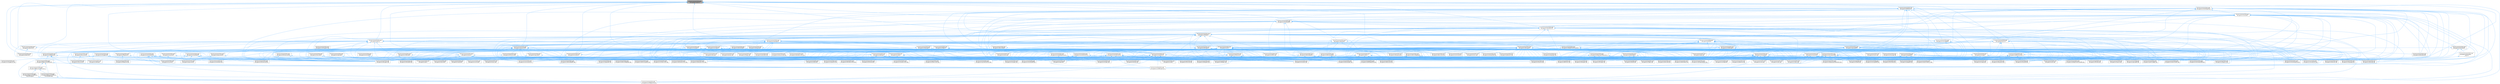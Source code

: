 digraph "/home/runner/work/doxygen/doxygen/src/types.h"
{
 // INTERACTIVE_SVG=YES
 // LATEX_PDF_SIZE
  bgcolor="transparent";
  edge [fontname=Helvetica,fontsize=10,labelfontname=Helvetica,labelfontsize=10];
  node [fontname=Helvetica,fontsize=10,shape=box,height=0.2,width=0.4];
  Node1 [label="/home/runner/work/doxygen\l/doxygen/src/types.h",height=0.2,width=0.4,color="gray40", fillcolor="grey60", style="filled", fontcolor="black",tooltip="This file contains a number of basic enums and types."];
  Node1 -> Node2 [dir="back",color="steelblue1",style="solid"];
  Node2 [label="/home/runner/work/doxygen\l/doxygen/src/clangparser.h",height=0.2,width=0.4,color="grey40", fillcolor="white", style="filled",URL="$d5/df7/clangparser_8h.html",tooltip=" "];
  Node2 -> Node3 [dir="back",color="steelblue1",style="solid"];
  Node3 [label="/home/runner/work/doxygen\l/doxygen/src/clangparser.cpp",height=0.2,width=0.4,color="grey40", fillcolor="white", style="filled",URL="$da/dce/clangparser_8cpp.html",tooltip=" "];
  Node2 -> Node4 [dir="back",color="steelblue1",style="solid"];
  Node4 [label="/home/runner/work/doxygen\l/doxygen/src/doxygen.cpp",height=0.2,width=0.4,color="grey40", fillcolor="white", style="filled",URL="$dc/d98/doxygen_8cpp.html",tooltip=" "];
  Node2 -> Node5 [dir="back",color="steelblue1",style="solid"];
  Node5 [label="/home/runner/work/doxygen\l/doxygen/src/filedef.cpp",height=0.2,width=0.4,color="grey40", fillcolor="white", style="filled",URL="$d6/ddc/filedef_8cpp.html",tooltip=" "];
  Node2 -> Node6 [dir="back",color="steelblue1",style="solid"];
  Node6 [label="/home/runner/work/doxygen\l/doxygen/src/scanner.l",height=0.2,width=0.4,color="grey40", fillcolor="white", style="filled",URL="$da/d11/scanner_8l.html",tooltip=" "];
  Node1 -> Node7 [dir="back",color="steelblue1",style="solid"];
  Node7 [label="/home/runner/work/doxygen\l/doxygen/src/classdef.cpp",height=0.2,width=0.4,color="grey40", fillcolor="white", style="filled",URL="$de/d89/classdef_8cpp.html",tooltip=" "];
  Node1 -> Node8 [dir="back",color="steelblue1",style="solid"];
  Node8 [label="/home/runner/work/doxygen\l/doxygen/src/commentscan.h",height=0.2,width=0.4,color="grey40", fillcolor="white", style="filled",URL="$db/d0d/commentscan_8h.html",tooltip="Interface for the comment block scanner."];
  Node8 -> Node9 [dir="back",color="steelblue1",style="solid"];
  Node9 [label="/home/runner/work/doxygen\l/doxygen/src/commentscan.l",height=0.2,width=0.4,color="grey40", fillcolor="white", style="filled",URL="$d7/d5f/commentscan_8l.html",tooltip=" "];
  Node8 -> Node10 [dir="back",color="steelblue1",style="solid"];
  Node10 [label="/home/runner/work/doxygen\l/doxygen/src/fortranscanner.l",height=0.2,width=0.4,color="grey40", fillcolor="white", style="filled",URL="$dd/d00/fortranscanner_8l.html",tooltip=" "];
  Node8 -> Node11 [dir="back",color="steelblue1",style="solid"];
  Node11 [label="/home/runner/work/doxygen\l/doxygen/src/markdown.cpp",height=0.2,width=0.4,color="grey40", fillcolor="white", style="filled",URL="$de/d04/markdown_8cpp.html",tooltip=" "];
  Node8 -> Node12 [dir="back",color="steelblue1",style="solid"];
  Node12 [label="/home/runner/work/doxygen\l/doxygen/src/pyscanner.l",height=0.2,width=0.4,color="grey40", fillcolor="white", style="filled",URL="$de/d2b/pyscanner_8l.html",tooltip=" "];
  Node8 -> Node6 [dir="back",color="steelblue1",style="solid"];
  Node8 -> Node13 [dir="back",color="steelblue1",style="solid"];
  Node13 [label="/home/runner/work/doxygen\l/doxygen/src/vhdldocgen.cpp",height=0.2,width=0.4,color="grey40", fillcolor="white", style="filled",URL="$de/dea/vhdldocgen_8cpp.html",tooltip=" "];
  Node8 -> Node14 [dir="back",color="steelblue1",style="solid"];
  Node14 [label="/home/runner/work/doxygen\l/doxygen/src/vhdljjparser.cpp",height=0.2,width=0.4,color="grey40", fillcolor="white", style="filled",URL="$d1/d86/vhdljjparser_8cpp.html",tooltip=" "];
  Node1 -> Node15 [dir="back",color="steelblue1",style="solid"];
  Node15 [label="/home/runner/work/doxygen\l/doxygen/src/context.h",height=0.2,width=0.4,color="grey40", fillcolor="white", style="filled",URL="$dc/d1e/context_8h.html",tooltip=" "];
  Node15 -> Node16 [dir="back",color="steelblue1",style="solid"];
  Node16 [label="/home/runner/work/doxygen\l/doxygen/src/context.cpp",height=0.2,width=0.4,color="grey40", fillcolor="white", style="filled",URL="$db/d12/context_8cpp.html",tooltip=" "];
  Node15 -> Node4 [dir="back",color="steelblue1",style="solid"];
  Node1 -> Node17 [dir="back",color="steelblue1",style="solid"];
  Node17 [label="/home/runner/work/doxygen\l/doxygen/src/declinfo.h",height=0.2,width=0.4,color="grey40", fillcolor="white", style="filled",URL="$d2/d4b/declinfo_8h.html",tooltip=" "];
  Node17 -> Node18 [dir="back",color="steelblue1",style="solid"];
  Node18 [label="/home/runner/work/doxygen\l/doxygen/src/declinfo.l",height=0.2,width=0.4,color="grey40", fillcolor="white", style="filled",URL="$d8/d0f/declinfo_8l.html",tooltip=" "];
  Node17 -> Node4 [dir="back",color="steelblue1",style="solid"];
  Node1 -> Node18 [dir="back",color="steelblue1",style="solid"];
  Node1 -> Node19 [dir="back",color="steelblue1",style="solid"];
  Node19 [label="/home/runner/work/doxygen\l/doxygen/src/defargs.h",height=0.2,width=0.4,color="grey40", fillcolor="white", style="filled",URL="$d8/d65/defargs_8h.html",tooltip=" "];
  Node19 -> Node7 [dir="back",color="steelblue1",style="solid"];
  Node19 -> Node20 [dir="back",color="steelblue1",style="solid"];
  Node20 [label="/home/runner/work/doxygen\l/doxygen/src/classlist.cpp",height=0.2,width=0.4,color="grey40", fillcolor="white", style="filled",URL="$d6/d10/classlist_8cpp.html",tooltip=" "];
  Node19 -> Node21 [dir="back",color="steelblue1",style="solid"];
  Node21 [label="/home/runner/work/doxygen\l/doxygen/src/defargs.l",height=0.2,width=0.4,color="grey40", fillcolor="white", style="filled",URL="$de/df3/defargs_8l.html",tooltip=" "];
  Node19 -> Node22 [dir="back",color="steelblue1",style="solid"];
  Node22 [label="/home/runner/work/doxygen\l/doxygen/src/defgen.cpp",height=0.2,width=0.4,color="grey40", fillcolor="white", style="filled",URL="$d3/d17/defgen_8cpp.html",tooltip=" "];
  Node19 -> Node23 [dir="back",color="steelblue1",style="solid"];
  Node23 [label="/home/runner/work/doxygen\l/doxygen/src/docbookgen.cpp",height=0.2,width=0.4,color="grey40", fillcolor="white", style="filled",URL="$d8/d29/docbookgen_8cpp.html",tooltip=" "];
  Node19 -> Node4 [dir="back",color="steelblue1",style="solid"];
  Node19 -> Node24 [dir="back",color="steelblue1",style="solid"];
  Node24 [label="/home/runner/work/doxygen\l/doxygen/src/fortrancode.l",height=0.2,width=0.4,color="grey40", fillcolor="white", style="filled",URL="$d9/d5b/fortrancode_8l.html",tooltip=" "];
  Node19 -> Node10 [dir="back",color="steelblue1",style="solid"];
  Node19 -> Node25 [dir="back",color="steelblue1",style="solid"];
  Node25 [label="/home/runner/work/doxygen\l/doxygen/src/memberdef.cpp",height=0.2,width=0.4,color="grey40", fillcolor="white", style="filled",URL="$d0/d72/memberdef_8cpp.html",tooltip=" "];
  Node19 -> Node26 [dir="back",color="steelblue1",style="solid"];
  Node26 [label="/home/runner/work/doxygen\l/doxygen/src/pre.l",height=0.2,width=0.4,color="grey40", fillcolor="white", style="filled",URL="$d0/da7/pre_8l.html",tooltip=" "];
  Node19 -> Node12 [dir="back",color="steelblue1",style="solid"];
  Node19 -> Node6 [dir="back",color="steelblue1",style="solid"];
  Node19 -> Node27 [dir="back",color="steelblue1",style="solid"];
  Node27 [label="/home/runner/work/doxygen\l/doxygen/src/symbolresolver.cpp",height=0.2,width=0.4,color="grey40", fillcolor="white", style="filled",URL="$d2/d99/symbolresolver_8cpp.html",tooltip=" "];
  Node19 -> Node28 [dir="back",color="steelblue1",style="solid"];
  Node28 [label="/home/runner/work/doxygen\l/doxygen/src/tagreader.cpp",height=0.2,width=0.4,color="grey40", fillcolor="white", style="filled",URL="$d4/d7b/tagreader_8cpp.html",tooltip=" "];
  Node19 -> Node29 [dir="back",color="steelblue1",style="solid"];
  Node29 [label="/home/runner/work/doxygen\l/doxygen/src/util.cpp",height=0.2,width=0.4,color="grey40", fillcolor="white", style="filled",URL="$df/d2d/util_8cpp.html",tooltip=" "];
  Node19 -> Node30 [dir="back",color="steelblue1",style="solid"];
  Node30 [label="/home/runner/work/doxygen\l/doxygen/src/xmlgen.cpp",height=0.2,width=0.4,color="grey40", fillcolor="white", style="filled",URL="$d0/dc3/xmlgen_8cpp.html",tooltip=" "];
  Node1 -> Node31 [dir="back",color="steelblue1",style="solid"];
  Node31 [label="/home/runner/work/doxygen\l/doxygen/src/definition.h",height=0.2,width=0.4,color="grey40", fillcolor="white", style="filled",URL="$df/da1/definition_8h.html",tooltip=" "];
  Node31 -> Node32 [dir="back",color="steelblue1",style="solid"];
  Node32 [label="/home/runner/work/doxygen\l/doxygen/src/classdef.h",height=0.2,width=0.4,color="grey40", fillcolor="white", style="filled",URL="$d1/da6/classdef_8h.html",tooltip=" "];
  Node32 -> Node7 [dir="back",color="steelblue1",style="solid"];
  Node32 -> Node33 [dir="back",color="steelblue1",style="solid"];
  Node33 [label="/home/runner/work/doxygen\l/doxygen/src/classlist.h",height=0.2,width=0.4,color="grey40", fillcolor="white", style="filled",URL="$d2/df8/classlist_8h.html",tooltip=" "];
  Node33 -> Node7 [dir="back",color="steelblue1",style="solid"];
  Node33 -> Node20 [dir="back",color="steelblue1",style="solid"];
  Node33 -> Node34 [dir="back",color="steelblue1",style="solid"];
  Node34 [label="/home/runner/work/doxygen\l/doxygen/src/code.l",height=0.2,width=0.4,color="grey40", fillcolor="white", style="filled",URL="$da/d1f/code_8l.html",tooltip=" "];
  Node33 -> Node16 [dir="back",color="steelblue1",style="solid"];
  Node33 -> Node22 [dir="back",color="steelblue1",style="solid"];
  Node33 -> Node35 [dir="back",color="steelblue1",style="solid"];
  Node35 [label="/home/runner/work/doxygen\l/doxygen/src/diagram.cpp",height=0.2,width=0.4,color="grey40", fillcolor="white", style="filled",URL="$da/d0d/diagram_8cpp.html",tooltip=" "];
  Node33 -> Node23 [dir="back",color="steelblue1",style="solid"];
  Node33 -> Node36 [dir="back",color="steelblue1",style="solid"];
  Node36 [label="/home/runner/work/doxygen\l/doxygen/src/docparser.cpp",height=0.2,width=0.4,color="grey40", fillcolor="white", style="filled",URL="$da/d17/docparser_8cpp.html",tooltip=" "];
  Node33 -> Node37 [dir="back",color="steelblue1",style="solid"];
  Node37 [label="/home/runner/work/doxygen\l/doxygen/src/dotgfxhierarchytable.cpp",height=0.2,width=0.4,color="grey40", fillcolor="white", style="filled",URL="$d4/d09/dotgfxhierarchytable_8cpp.html",tooltip=" "];
  Node33 -> Node38 [dir="back",color="steelblue1",style="solid"];
  Node38 [label="/home/runner/work/doxygen\l/doxygen/src/dotgroupcollaboration.cpp",height=0.2,width=0.4,color="grey40", fillcolor="white", style="filled",URL="$d1/d86/dotgroupcollaboration_8cpp.html",tooltip=" "];
  Node33 -> Node4 [dir="back",color="steelblue1",style="solid"];
  Node33 -> Node5 [dir="back",color="steelblue1",style="solid"];
  Node33 -> Node24 [dir="back",color="steelblue1",style="solid"];
  Node33 -> Node39 [dir="back",color="steelblue1",style="solid"];
  Node39 [label="/home/runner/work/doxygen\l/doxygen/src/groupdef.cpp",height=0.2,width=0.4,color="grey40", fillcolor="white", style="filled",URL="$d6/d42/groupdef_8cpp.html",tooltip=" "];
  Node33 -> Node40 [dir="back",color="steelblue1",style="solid"];
  Node40 [label="/home/runner/work/doxygen\l/doxygen/src/index.cpp",height=0.2,width=0.4,color="grey40", fillcolor="white", style="filled",URL="$db/d14/index_8cpp.html",tooltip="This file contains functions for the various index pages."];
  Node33 -> Node41 [dir="back",color="steelblue1",style="solid"];
  Node41 [label="/home/runner/work/doxygen\l/doxygen/src/latexgen.cpp",height=0.2,width=0.4,color="grey40", fillcolor="white", style="filled",URL="$d4/d42/latexgen_8cpp.html",tooltip=" "];
  Node33 -> Node42 [dir="back",color="steelblue1",style="solid"];
  Node42 [label="/home/runner/work/doxygen\l/doxygen/src/namespacedef.cpp",height=0.2,width=0.4,color="grey40", fillcolor="white", style="filled",URL="$d7/d1c/namespacedef_8cpp.html",tooltip=" "];
  Node33 -> Node43 [dir="back",color="steelblue1",style="solid"];
  Node43 [label="/home/runner/work/doxygen\l/doxygen/src/perlmodgen.cpp",height=0.2,width=0.4,color="grey40", fillcolor="white", style="filled",URL="$de/dd0/perlmodgen_8cpp.html",tooltip=" "];
  Node33 -> Node44 [dir="back",color="steelblue1",style="solid"];
  Node44 [label="/home/runner/work/doxygen\l/doxygen/src/pycode.l",height=0.2,width=0.4,color="grey40", fillcolor="white", style="filled",URL="$d3/ded/pycode_8l.html",tooltip=" "];
  Node33 -> Node45 [dir="back",color="steelblue1",style="solid"];
  Node45 [label="/home/runner/work/doxygen\l/doxygen/src/rtfgen.cpp",height=0.2,width=0.4,color="grey40", fillcolor="white", style="filled",URL="$d0/d9c/rtfgen_8cpp.html",tooltip=" "];
  Node33 -> Node46 [dir="back",color="steelblue1",style="solid"];
  Node46 [label="/home/runner/work/doxygen\l/doxygen/src/searchindex_js.cpp",height=0.2,width=0.4,color="grey40", fillcolor="white", style="filled",URL="$d9/d2f/searchindex__js_8cpp.html",tooltip=" "];
  Node33 -> Node29 [dir="back",color="steelblue1",style="solid"];
  Node33 -> Node13 [dir="back",color="steelblue1",style="solid"];
  Node33 -> Node30 [dir="back",color="steelblue1",style="solid"];
  Node32 -> Node15 [dir="back",color="steelblue1",style="solid"];
  Node32 -> Node35 [dir="back",color="steelblue1",style="solid"];
  Node32 -> Node23 [dir="back",color="steelblue1",style="solid"];
  Node32 -> Node47 [dir="back",color="steelblue1",style="solid"];
  Node47 [label="/home/runner/work/doxygen\l/doxygen/src/docsets.cpp",height=0.2,width=0.4,color="grey40", fillcolor="white", style="filled",URL="$d7/d8f/docsets_8cpp.html",tooltip=" "];
  Node32 -> Node48 [dir="back",color="steelblue1",style="solid"];
  Node48 [label="/home/runner/work/doxygen\l/doxygen/src/dotclassgraph.h",height=0.2,width=0.4,color="grey40", fillcolor="white", style="filled",URL="$d5/d04/dotclassgraph_8h.html",tooltip=" "];
  Node48 -> Node7 [dir="back",color="steelblue1",style="solid"];
  Node48 -> Node16 [dir="back",color="steelblue1",style="solid"];
  Node48 -> Node22 [dir="back",color="steelblue1",style="solid"];
  Node48 -> Node23 [dir="back",color="steelblue1",style="solid"];
  Node48 -> Node49 [dir="back",color="steelblue1",style="solid"];
  Node49 [label="/home/runner/work/doxygen\l/doxygen/src/dotclassgraph.cpp",height=0.2,width=0.4,color="grey40", fillcolor="white", style="filled",URL="$d4/dcd/dotclassgraph_8cpp.html",tooltip=" "];
  Node48 -> Node50 [dir="back",color="steelblue1",style="solid"];
  Node50 [label="/home/runner/work/doxygen\l/doxygen/src/htmlgen.cpp",height=0.2,width=0.4,color="grey40", fillcolor="white", style="filled",URL="$d8/d6e/htmlgen_8cpp.html",tooltip=" "];
  Node48 -> Node41 [dir="back",color="steelblue1",style="solid"];
  Node48 -> Node45 [dir="back",color="steelblue1",style="solid"];
  Node48 -> Node30 [dir="back",color="steelblue1",style="solid"];
  Node32 -> Node51 [dir="back",color="steelblue1",style="solid"];
  Node51 [label="/home/runner/work/doxygen\l/doxygen/src/dotgfxhierarchytable.h",height=0.2,width=0.4,color="grey40", fillcolor="white", style="filled",URL="$d2/de7/dotgfxhierarchytable_8h.html",tooltip=" "];
  Node51 -> Node16 [dir="back",color="steelblue1",style="solid"];
  Node51 -> Node15 [dir="back",color="steelblue1",style="solid"];
  Node51 -> Node37 [dir="back",color="steelblue1",style="solid"];
  Node51 -> Node50 [dir="back",color="steelblue1",style="solid"];
  Node51 -> Node40 [dir="back",color="steelblue1",style="solid"];
  Node32 -> Node52 [dir="back",color="steelblue1",style="solid"];
  Node52 [label="/home/runner/work/doxygen\l/doxygen/src/dotnode.cpp",height=0.2,width=0.4,color="grey40", fillcolor="white", style="filled",URL="$df/d58/dotnode_8cpp.html",tooltip=" "];
  Node32 -> Node5 [dir="back",color="steelblue1",style="solid"];
  Node32 -> Node53 [dir="back",color="steelblue1",style="solid"];
  Node53 [label="/home/runner/work/doxygen\l/doxygen/src/ftvhelp.cpp",height=0.2,width=0.4,color="grey40", fillcolor="white", style="filled",URL="$db/d41/ftvhelp_8cpp.html",tooltip=" "];
  Node32 -> Node39 [dir="back",color="steelblue1",style="solid"];
  Node32 -> Node54 [dir="back",color="steelblue1",style="solid"];
  Node54 [label="/home/runner/work/doxygen\l/doxygen/src/memberdef.h",height=0.2,width=0.4,color="grey40", fillcolor="white", style="filled",URL="$d4/d46/memberdef_8h.html",tooltip=" "];
  Node54 -> Node23 [dir="back",color="steelblue1",style="solid"];
  Node54 -> Node47 [dir="back",color="steelblue1",style="solid"];
  Node54 -> Node55 [dir="back",color="steelblue1",style="solid"];
  Node55 [label="/home/runner/work/doxygen\l/doxygen/src/dotcallgraph.h",height=0.2,width=0.4,color="grey40", fillcolor="white", style="filled",URL="$dc/dcf/dotcallgraph_8h.html",tooltip=" "];
  Node55 -> Node16 [dir="back",color="steelblue1",style="solid"];
  Node55 -> Node23 [dir="back",color="steelblue1",style="solid"];
  Node55 -> Node56 [dir="back",color="steelblue1",style="solid"];
  Node56 [label="/home/runner/work/doxygen\l/doxygen/src/dotcallgraph.cpp",height=0.2,width=0.4,color="grey40", fillcolor="white", style="filled",URL="$d4/dd5/dotcallgraph_8cpp.html",tooltip=" "];
  Node55 -> Node50 [dir="back",color="steelblue1",style="solid"];
  Node55 -> Node41 [dir="back",color="steelblue1",style="solid"];
  Node55 -> Node25 [dir="back",color="steelblue1",style="solid"];
  Node55 -> Node45 [dir="back",color="steelblue1",style="solid"];
  Node54 -> Node5 [dir="back",color="steelblue1",style="solid"];
  Node54 -> Node57 [dir="back",color="steelblue1",style="solid"];
  Node57 [label="/home/runner/work/doxygen\l/doxygen/src/htmldocvisitor.cpp",height=0.2,width=0.4,color="grey40", fillcolor="white", style="filled",URL="$da/db0/htmldocvisitor_8cpp.html",tooltip=" "];
  Node54 -> Node58 [dir="back",color="steelblue1",style="solid"];
  Node58 [label="/home/runner/work/doxygen\l/doxygen/src/htmlhelp.cpp",height=0.2,width=0.4,color="grey40", fillcolor="white", style="filled",URL="$d3/d4b/htmlhelp_8cpp.html",tooltip=" "];
  Node54 -> Node25 [dir="back",color="steelblue1",style="solid"];
  Node54 -> Node59 [dir="back",color="steelblue1",style="solid"];
  Node59 [label="/home/runner/work/doxygen\l/doxygen/src/memberlist.h",height=0.2,width=0.4,color="grey40", fillcolor="white", style="filled",URL="$dd/d78/memberlist_8h.html",tooltip=" "];
  Node59 -> Node7 [dir="back",color="steelblue1",style="solid"];
  Node59 -> Node15 [dir="back",color="steelblue1",style="solid"];
  Node59 -> Node22 [dir="back",color="steelblue1",style="solid"];
  Node59 -> Node60 [dir="back",color="steelblue1",style="solid"];
  Node60 [label="/home/runner/work/doxygen\l/doxygen/src/definition.cpp",height=0.2,width=0.4,color="grey40", fillcolor="white", style="filled",URL="$d3/dea/definition_8cpp.html",tooltip=" "];
  Node59 -> Node23 [dir="back",color="steelblue1",style="solid"];
  Node59 -> Node56 [dir="back",color="steelblue1",style="solid"];
  Node59 -> Node52 [dir="back",color="steelblue1",style="solid"];
  Node59 -> Node4 [dir="back",color="steelblue1",style="solid"];
  Node59 -> Node61 [dir="back",color="steelblue1",style="solid"];
  Node61 [label="/home/runner/work/doxygen\l/doxygen/src/doxygen.h",height=0.2,width=0.4,color="grey40", fillcolor="white", style="filled",URL="$d1/da1/doxygen_8h.html",tooltip=" "];
  Node61 -> Node7 [dir="back",color="steelblue1",style="solid"];
  Node61 -> Node20 [dir="back",color="steelblue1",style="solid"];
  Node61 -> Node34 [dir="back",color="steelblue1",style="solid"];
  Node61 -> Node62 [dir="back",color="steelblue1",style="solid"];
  Node62 [label="/home/runner/work/doxygen\l/doxygen/src/commentcnv.l",height=0.2,width=0.4,color="grey40", fillcolor="white", style="filled",URL="$d0/d47/commentcnv_8l.html",tooltip=" "];
  Node61 -> Node9 [dir="back",color="steelblue1",style="solid"];
  Node61 -> Node63 [dir="back",color="steelblue1",style="solid"];
  Node63 [label="/home/runner/work/doxygen\l/doxygen/src/conceptdef.cpp",height=0.2,width=0.4,color="grey40", fillcolor="white", style="filled",URL="$d8/d0a/conceptdef_8cpp.html",tooltip=" "];
  Node61 -> Node16 [dir="back",color="steelblue1",style="solid"];
  Node61 -> Node22 [dir="back",color="steelblue1",style="solid"];
  Node61 -> Node60 [dir="back",color="steelblue1",style="solid"];
  Node61 -> Node35 [dir="back",color="steelblue1",style="solid"];
  Node61 -> Node64 [dir="back",color="steelblue1",style="solid"];
  Node64 [label="/home/runner/work/doxygen\l/doxygen/src/dirdef.cpp",height=0.2,width=0.4,color="grey40", fillcolor="white", style="filled",URL="$d8/d52/dirdef_8cpp.html",tooltip=" "];
  Node61 -> Node23 [dir="back",color="steelblue1",style="solid"];
  Node61 -> Node65 [dir="back",color="steelblue1",style="solid"];
  Node65 [label="/home/runner/work/doxygen\l/doxygen/src/docbookvisitor.cpp",height=0.2,width=0.4,color="grey40", fillcolor="white", style="filled",URL="$dc/d05/docbookvisitor_8cpp.html",tooltip=" "];
  Node61 -> Node66 [dir="back",color="steelblue1",style="solid"];
  Node66 [label="/home/runner/work/doxygen\l/doxygen/src/docgroup.cpp",height=0.2,width=0.4,color="grey40", fillcolor="white", style="filled",URL="$d3/d36/docgroup_8cpp.html",tooltip=" "];
  Node61 -> Node67 [dir="back",color="steelblue1",style="solid"];
  Node67 [label="/home/runner/work/doxygen\l/doxygen/src/docnode.cpp",height=0.2,width=0.4,color="grey40", fillcolor="white", style="filled",URL="$d0/d2b/docnode_8cpp.html",tooltip=" "];
  Node61 -> Node36 [dir="back",color="steelblue1",style="solid"];
  Node61 -> Node47 [dir="back",color="steelblue1",style="solid"];
  Node61 -> Node68 [dir="back",color="steelblue1",style="solid"];
  Node68 [label="/home/runner/work/doxygen\l/doxygen/src/doctokenizer.l",height=0.2,width=0.4,color="grey40", fillcolor="white", style="filled",URL="$d1/d39/doctokenizer_8l.html",tooltip=" "];
  Node61 -> Node69 [dir="back",color="steelblue1",style="solid"];
  Node69 [label="/home/runner/work/doxygen\l/doxygen/src/docvisitor.cpp",height=0.2,width=0.4,color="grey40", fillcolor="white", style="filled",URL="$da/d39/docvisitor_8cpp.html",tooltip=" "];
  Node61 -> Node70 [dir="back",color="steelblue1",style="solid"];
  Node70 [label="/home/runner/work/doxygen\l/doxygen/src/dot.cpp",height=0.2,width=0.4,color="grey40", fillcolor="white", style="filled",URL="$de/daa/dot_8cpp.html",tooltip=" "];
  Node61 -> Node71 [dir="back",color="steelblue1",style="solid"];
  Node71 [label="/home/runner/work/doxygen\l/doxygen/src/dot.h",height=0.2,width=0.4,color="grey40", fillcolor="white", style="filled",URL="$d6/d4a/dot_8h.html",tooltip=" "];
  Node71 -> Node7 [dir="back",color="steelblue1",style="solid"];
  Node71 -> Node16 [dir="back",color="steelblue1",style="solid"];
  Node71 -> Node22 [dir="back",color="steelblue1",style="solid"];
  Node71 -> Node64 [dir="back",color="steelblue1",style="solid"];
  Node71 -> Node23 [dir="back",color="steelblue1",style="solid"];
  Node71 -> Node65 [dir="back",color="steelblue1",style="solid"];
  Node71 -> Node70 [dir="back",color="steelblue1",style="solid"];
  Node71 -> Node72 [dir="back",color="steelblue1",style="solid"];
  Node72 [label="/home/runner/work/doxygen\l/doxygen/src/dotfilepatcher.cpp",height=0.2,width=0.4,color="grey40", fillcolor="white", style="filled",URL="$d9/d92/dotfilepatcher_8cpp.html",tooltip=" "];
  Node71 -> Node73 [dir="back",color="steelblue1",style="solid"];
  Node73 [label="/home/runner/work/doxygen\l/doxygen/src/dotgraph.cpp",height=0.2,width=0.4,color="grey40", fillcolor="white", style="filled",URL="$de/d45/dotgraph_8cpp.html",tooltip=" "];
  Node71 -> Node74 [dir="back",color="steelblue1",style="solid"];
  Node74 [label="/home/runner/work/doxygen\l/doxygen/src/dotlegendgraph.cpp",height=0.2,width=0.4,color="grey40", fillcolor="white", style="filled",URL="$d4/d33/dotlegendgraph_8cpp.html",tooltip=" "];
  Node71 -> Node75 [dir="back",color="steelblue1",style="solid"];
  Node75 [label="/home/runner/work/doxygen\l/doxygen/src/dotrunner.cpp",height=0.2,width=0.4,color="grey40", fillcolor="white", style="filled",URL="$d1/dfe/dotrunner_8cpp.html",tooltip=" "];
  Node71 -> Node4 [dir="back",color="steelblue1",style="solid"];
  Node71 -> Node5 [dir="back",color="steelblue1",style="solid"];
  Node71 -> Node39 [dir="back",color="steelblue1",style="solid"];
  Node71 -> Node57 [dir="back",color="steelblue1",style="solid"];
  Node71 -> Node50 [dir="back",color="steelblue1",style="solid"];
  Node71 -> Node40 [dir="back",color="steelblue1",style="solid"];
  Node71 -> Node76 [dir="back",color="steelblue1",style="solid"];
  Node76 [label="/home/runner/work/doxygen\l/doxygen/src/latexdocvisitor.cpp",height=0.2,width=0.4,color="grey40", fillcolor="white", style="filled",URL="$d1/d4e/latexdocvisitor_8cpp.html",tooltip=" "];
  Node71 -> Node41 [dir="back",color="steelblue1",style="solid"];
  Node71 -> Node77 [dir="back",color="steelblue1",style="solid"];
  Node77 [label="/home/runner/work/doxygen\l/doxygen/src/mandocvisitor.cpp",height=0.2,width=0.4,color="grey40", fillcolor="white", style="filled",URL="$d8/dde/mandocvisitor_8cpp.html",tooltip=" "];
  Node71 -> Node25 [dir="back",color="steelblue1",style="solid"];
  Node71 -> Node78 [dir="back",color="steelblue1",style="solid"];
  Node78 [label="/home/runner/work/doxygen\l/doxygen/src/rtfdocvisitor.cpp",height=0.2,width=0.4,color="grey40", fillcolor="white", style="filled",URL="$de/d9a/rtfdocvisitor_8cpp.html",tooltip=" "];
  Node71 -> Node45 [dir="back",color="steelblue1",style="solid"];
  Node71 -> Node79 [dir="back",color="steelblue1",style="solid"];
  Node79 [label="/home/runner/work/doxygen\l/doxygen/src/xmldocvisitor.cpp",height=0.2,width=0.4,color="grey40", fillcolor="white", style="filled",URL="$dd/db6/xmldocvisitor_8cpp.html",tooltip=" "];
  Node71 -> Node30 [dir="back",color="steelblue1",style="solid"];
  Node61 -> Node80 [dir="back",color="steelblue1",style="solid"];
  Node80 [label="/home/runner/work/doxygen\l/doxygen/src/dotdirdeps.cpp",height=0.2,width=0.4,color="grey40", fillcolor="white", style="filled",URL="$da/d45/dotdirdeps_8cpp.html",tooltip=" "];
  Node61 -> Node72 [dir="back",color="steelblue1",style="solid"];
  Node61 -> Node37 [dir="back",color="steelblue1",style="solid"];
  Node61 -> Node73 [dir="back",color="steelblue1",style="solid"];
  Node61 -> Node38 [dir="back",color="steelblue1",style="solid"];
  Node61 -> Node74 [dir="back",color="steelblue1",style="solid"];
  Node61 -> Node52 [dir="back",color="steelblue1",style="solid"];
  Node61 -> Node75 [dir="back",color="steelblue1",style="solid"];
  Node61 -> Node4 [dir="back",color="steelblue1",style="solid"];
  Node61 -> Node81 [dir="back",color="steelblue1",style="solid"];
  Node81 [label="/home/runner/work/doxygen\l/doxygen/src/eclipsehelp.cpp",height=0.2,width=0.4,color="grey40", fillcolor="white", style="filled",URL="$d8/d56/eclipsehelp_8cpp.html",tooltip=" "];
  Node61 -> Node82 [dir="back",color="steelblue1",style="solid"];
  Node82 [label="/home/runner/work/doxygen\l/doxygen/src/entry.cpp",height=0.2,width=0.4,color="grey40", fillcolor="white", style="filled",URL="$d2/dd2/entry_8cpp.html",tooltip=" "];
  Node61 -> Node5 [dir="back",color="steelblue1",style="solid"];
  Node61 -> Node83 [dir="back",color="steelblue1",style="solid"];
  Node83 [label="/home/runner/work/doxygen\l/doxygen/src/formula.cpp",height=0.2,width=0.4,color="grey40", fillcolor="white", style="filled",URL="$d7/d5b/formula_8cpp.html",tooltip=" "];
  Node61 -> Node24 [dir="back",color="steelblue1",style="solid"];
  Node61 -> Node10 [dir="back",color="steelblue1",style="solid"];
  Node61 -> Node53 [dir="back",color="steelblue1",style="solid"];
  Node61 -> Node39 [dir="back",color="steelblue1",style="solid"];
  Node61 -> Node57 [dir="back",color="steelblue1",style="solid"];
  Node61 -> Node50 [dir="back",color="steelblue1",style="solid"];
  Node61 -> Node58 [dir="back",color="steelblue1",style="solid"];
  Node61 -> Node40 [dir="back",color="steelblue1",style="solid"];
  Node61 -> Node76 [dir="back",color="steelblue1",style="solid"];
  Node61 -> Node41 [dir="back",color="steelblue1",style="solid"];
  Node61 -> Node84 [dir="back",color="steelblue1",style="solid"];
  Node84 [label="/home/runner/work/doxygen\l/doxygen/src/layout.cpp",height=0.2,width=0.4,color="grey40", fillcolor="white", style="filled",URL="$db/d16/layout_8cpp.html",tooltip=" "];
  Node61 -> Node85 [dir="back",color="steelblue1",style="solid"];
  Node85 [label="/home/runner/work/doxygen\l/doxygen/src/lexcode.l",height=0.2,width=0.4,color="grey40", fillcolor="white", style="filled",URL="$d0/d7e/lexcode_8l.html",tooltip=" "];
  Node61 -> Node86 [dir="back",color="steelblue1",style="solid"];
  Node86 [label="/home/runner/work/doxygen\l/doxygen/src/main.cpp",height=0.2,width=0.4,color="grey40", fillcolor="white", style="filled",URL="$df/d0a/main_8cpp.html",tooltip="main entry point for doxygen"];
  Node61 -> Node77 [dir="back",color="steelblue1",style="solid"];
  Node61 -> Node87 [dir="back",color="steelblue1",style="solid"];
  Node87 [label="/home/runner/work/doxygen\l/doxygen/src/mangen.cpp",height=0.2,width=0.4,color="grey40", fillcolor="white", style="filled",URL="$d7/de7/mangen_8cpp.html",tooltip=" "];
  Node61 -> Node11 [dir="back",color="steelblue1",style="solid"];
  Node61 -> Node25 [dir="back",color="steelblue1",style="solid"];
  Node61 -> Node88 [dir="back",color="steelblue1",style="solid"];
  Node88 [label="/home/runner/work/doxygen\l/doxygen/src/membergroup.cpp",height=0.2,width=0.4,color="grey40", fillcolor="white", style="filled",URL="$d6/d18/membergroup_8cpp.html",tooltip=" "];
  Node61 -> Node89 [dir="back",color="steelblue1",style="solid"];
  Node89 [label="/home/runner/work/doxygen\l/doxygen/src/memberlist.cpp",height=0.2,width=0.4,color="grey40", fillcolor="white", style="filled",URL="$d0/d14/memberlist_8cpp.html",tooltip=" "];
  Node61 -> Node90 [dir="back",color="steelblue1",style="solid"];
  Node90 [label="/home/runner/work/doxygen\l/doxygen/src/message.cpp",height=0.2,width=0.4,color="grey40", fillcolor="white", style="filled",URL="$d8/d6a/message_8cpp.html",tooltip=" "];
  Node61 -> Node91 [dir="back",color="steelblue1",style="solid"];
  Node91 [label="/home/runner/work/doxygen\l/doxygen/src/msc.cpp",height=0.2,width=0.4,color="grey40", fillcolor="white", style="filled",URL="$db/d33/msc_8cpp.html",tooltip=" "];
  Node61 -> Node42 [dir="back",color="steelblue1",style="solid"];
  Node61 -> Node92 [dir="back",color="steelblue1",style="solid"];
  Node92 [label="/home/runner/work/doxygen\l/doxygen/src/outputgen.cpp",height=0.2,width=0.4,color="grey40", fillcolor="white", style="filled",URL="$d0/d17/outputgen_8cpp.html",tooltip=" "];
  Node61 -> Node93 [dir="back",color="steelblue1",style="solid"];
  Node93 [label="/home/runner/work/doxygen\l/doxygen/src/outputlist.cpp",height=0.2,width=0.4,color="grey40", fillcolor="white", style="filled",URL="$db/dd8/outputlist_8cpp.html",tooltip=" "];
  Node61 -> Node94 [dir="back",color="steelblue1",style="solid"];
  Node94 [label="/home/runner/work/doxygen\l/doxygen/src/outputlist.h",height=0.2,width=0.4,color="grey40", fillcolor="white", style="filled",URL="$d2/db9/outputlist_8h.html",tooltip=" "];
  Node94 -> Node7 [dir="back",color="steelblue1",style="solid"];
  Node94 -> Node20 [dir="back",color="steelblue1",style="solid"];
  Node94 -> Node34 [dir="back",color="steelblue1",style="solid"];
  Node94 -> Node63 [dir="back",color="steelblue1",style="solid"];
  Node94 -> Node16 [dir="back",color="steelblue1",style="solid"];
  Node94 -> Node60 [dir="back",color="steelblue1",style="solid"];
  Node94 -> Node64 [dir="back",color="steelblue1",style="solid"];
  Node94 -> Node23 [dir="back",color="steelblue1",style="solid"];
  Node94 -> Node4 [dir="back",color="steelblue1",style="solid"];
  Node94 -> Node5 [dir="back",color="steelblue1",style="solid"];
  Node94 -> Node95 [dir="back",color="steelblue1",style="solid"];
  Node95 [label="/home/runner/work/doxygen\l/doxygen/src/fileparser.cpp",height=0.2,width=0.4,color="grey40", fillcolor="white", style="filled",URL="$d9/d74/fileparser_8cpp.html",tooltip=" "];
  Node94 -> Node24 [dir="back",color="steelblue1",style="solid"];
  Node94 -> Node53 [dir="back",color="steelblue1",style="solid"];
  Node94 -> Node39 [dir="back",color="steelblue1",style="solid"];
  Node94 -> Node57 [dir="back",color="steelblue1",style="solid"];
  Node94 -> Node50 [dir="back",color="steelblue1",style="solid"];
  Node94 -> Node40 [dir="back",color="steelblue1",style="solid"];
  Node94 -> Node76 [dir="back",color="steelblue1",style="solid"];
  Node94 -> Node41 [dir="back",color="steelblue1",style="solid"];
  Node94 -> Node85 [dir="back",color="steelblue1",style="solid"];
  Node94 -> Node87 [dir="back",color="steelblue1",style="solid"];
  Node94 -> Node25 [dir="back",color="steelblue1",style="solid"];
  Node94 -> Node88 [dir="back",color="steelblue1",style="solid"];
  Node94 -> Node89 [dir="back",color="steelblue1",style="solid"];
  Node94 -> Node42 [dir="back",color="steelblue1",style="solid"];
  Node94 -> Node93 [dir="back",color="steelblue1",style="solid"];
  Node94 -> Node96 [dir="back",color="steelblue1",style="solid"];
  Node96 [label="/home/runner/work/doxygen\l/doxygen/src/pagedef.cpp",height=0.2,width=0.4,color="grey40", fillcolor="white", style="filled",URL="$d9/db4/pagedef_8cpp.html",tooltip=" "];
  Node94 -> Node44 [dir="back",color="steelblue1",style="solid"];
  Node94 -> Node45 [dir="back",color="steelblue1",style="solid"];
  Node94 -> Node97 [dir="back",color="steelblue1",style="solid"];
  Node97 [label="/home/runner/work/doxygen\l/doxygen/src/sqlcode.l",height=0.2,width=0.4,color="grey40", fillcolor="white", style="filled",URL="$d2/dda/sqlcode_8l.html",tooltip=" "];
  Node94 -> Node98 [dir="back",color="steelblue1",style="solid"];
  Node98 [label="/home/runner/work/doxygen\l/doxygen/src/tooltip.cpp",height=0.2,width=0.4,color="grey40", fillcolor="white", style="filled",URL="$d7/d56/tooltip_8cpp.html",tooltip=" "];
  Node94 -> Node29 [dir="back",color="steelblue1",style="solid"];
  Node94 -> Node99 [dir="back",color="steelblue1",style="solid"];
  Node99 [label="/home/runner/work/doxygen\l/doxygen/src/vhdlcode.l",height=0.2,width=0.4,color="grey40", fillcolor="white", style="filled",URL="$d5/d6a/vhdlcode_8l.html",tooltip=" "];
  Node94 -> Node13 [dir="back",color="steelblue1",style="solid"];
  Node94 -> Node14 [dir="back",color="steelblue1",style="solid"];
  Node94 -> Node100 [dir="back",color="steelblue1",style="solid"];
  Node100 [label="/home/runner/work/doxygen\l/doxygen/src/xmlcode.l",height=0.2,width=0.4,color="grey40", fillcolor="white", style="filled",URL="$dc/dc1/xmlcode_8l.html",tooltip=" "];
  Node94 -> Node30 [dir="back",color="steelblue1",style="solid"];
  Node61 -> Node96 [dir="back",color="steelblue1",style="solid"];
  Node61 -> Node43 [dir="back",color="steelblue1",style="solid"];
  Node61 -> Node101 [dir="back",color="steelblue1",style="solid"];
  Node101 [label="/home/runner/work/doxygen\l/doxygen/src/plantuml.cpp",height=0.2,width=0.4,color="grey40", fillcolor="white", style="filled",URL="$d7/d5b/plantuml_8cpp.html",tooltip=" "];
  Node61 -> Node26 [dir="back",color="steelblue1",style="solid"];
  Node61 -> Node44 [dir="back",color="steelblue1",style="solid"];
  Node61 -> Node12 [dir="back",color="steelblue1",style="solid"];
  Node61 -> Node102 [dir="back",color="steelblue1",style="solid"];
  Node102 [label="/home/runner/work/doxygen\l/doxygen/src/qhp.cpp",height=0.2,width=0.4,color="grey40", fillcolor="white", style="filled",URL="$d9/d45/qhp_8cpp.html",tooltip=" "];
  Node61 -> Node78 [dir="back",color="steelblue1",style="solid"];
  Node61 -> Node45 [dir="back",color="steelblue1",style="solid"];
  Node61 -> Node6 [dir="back",color="steelblue1",style="solid"];
  Node61 -> Node103 [dir="back",color="steelblue1",style="solid"];
  Node103 [label="/home/runner/work/doxygen\l/doxygen/src/searchindex.cpp",height=0.2,width=0.4,color="grey40", fillcolor="white", style="filled",URL="$d7/d79/searchindex_8cpp.html",tooltip=" "];
  Node61 -> Node46 [dir="back",color="steelblue1",style="solid"];
  Node61 -> Node97 [dir="back",color="steelblue1",style="solid"];
  Node61 -> Node27 [dir="back",color="steelblue1",style="solid"];
  Node61 -> Node28 [dir="back",color="steelblue1",style="solid"];
  Node61 -> Node98 [dir="back",color="steelblue1",style="solid"];
  Node61 -> Node29 [dir="back",color="steelblue1",style="solid"];
  Node61 -> Node99 [dir="back",color="steelblue1",style="solid"];
  Node61 -> Node13 [dir="back",color="steelblue1",style="solid"];
  Node61 -> Node14 [dir="back",color="steelblue1",style="solid"];
  Node61 -> Node100 [dir="back",color="steelblue1",style="solid"];
  Node61 -> Node79 [dir="back",color="steelblue1",style="solid"];
  Node61 -> Node30 [dir="back",color="steelblue1",style="solid"];
  Node59 -> Node5 [dir="back",color="steelblue1",style="solid"];
  Node59 -> Node104 [dir="back",color="steelblue1",style="solid"];
  Node104 [label="/home/runner/work/doxygen\l/doxygen/src/filedef.h",height=0.2,width=0.4,color="grey40", fillcolor="white", style="filled",URL="$d4/d3a/filedef_8h.html",tooltip=" "];
  Node104 -> Node7 [dir="back",color="steelblue1",style="solid"];
  Node104 -> Node34 [dir="back",color="steelblue1",style="solid"];
  Node104 -> Node105 [dir="back",color="steelblue1",style="solid"];
  Node105 [label="/home/runner/work/doxygen\l/doxygen/src/conceptdef.h",height=0.2,width=0.4,color="grey40", fillcolor="white", style="filled",URL="$da/df1/conceptdef_8h.html",tooltip=" "];
  Node105 -> Node63 [dir="back",color="steelblue1",style="solid"];
  Node105 -> Node4 [dir="back",color="steelblue1",style="solid"];
  Node105 -> Node5 [dir="back",color="steelblue1",style="solid"];
  Node105 -> Node42 [dir="back",color="steelblue1",style="solid"];
  Node105 -> Node106 [dir="back",color="steelblue1",style="solid"];
  Node106 [label="/home/runner/work/doxygen\l/doxygen/src/util.h",height=0.2,width=0.4,color="grey40", fillcolor="white", style="filled",URL="$d8/d3c/util_8h.html",tooltip="A bunch of utility functions."];
  Node106 -> Node107 [dir="back",color="steelblue1",style="solid"];
  Node107 [label="/home/runner/work/doxygen\l/doxygen/src/cite.cpp",height=0.2,width=0.4,color="grey40", fillcolor="white", style="filled",URL="$d5/d0b/cite_8cpp.html",tooltip=" "];
  Node106 -> Node7 [dir="back",color="steelblue1",style="solid"];
  Node106 -> Node20 [dir="back",color="steelblue1",style="solid"];
  Node106 -> Node34 [dir="back",color="steelblue1",style="solid"];
  Node106 -> Node62 [dir="back",color="steelblue1",style="solid"];
  Node106 -> Node9 [dir="back",color="steelblue1",style="solid"];
  Node106 -> Node63 [dir="back",color="steelblue1",style="solid"];
  Node106 -> Node16 [dir="back",color="steelblue1",style="solid"];
  Node106 -> Node18 [dir="back",color="steelblue1",style="solid"];
  Node106 -> Node21 [dir="back",color="steelblue1",style="solid"];
  Node106 -> Node22 [dir="back",color="steelblue1",style="solid"];
  Node106 -> Node60 [dir="back",color="steelblue1",style="solid"];
  Node106 -> Node108 [dir="back",color="steelblue1",style="solid"];
  Node108 [label="/home/runner/work/doxygen\l/doxygen/src/dia.cpp",height=0.2,width=0.4,color="grey40", fillcolor="white", style="filled",URL="$d1/df5/dia_8cpp.html",tooltip=" "];
  Node106 -> Node35 [dir="back",color="steelblue1",style="solid"];
  Node106 -> Node64 [dir="back",color="steelblue1",style="solid"];
  Node106 -> Node23 [dir="back",color="steelblue1",style="solid"];
  Node106 -> Node65 [dir="back",color="steelblue1",style="solid"];
  Node106 -> Node66 [dir="back",color="steelblue1",style="solid"];
  Node106 -> Node67 [dir="back",color="steelblue1",style="solid"];
  Node106 -> Node36 [dir="back",color="steelblue1",style="solid"];
  Node106 -> Node47 [dir="back",color="steelblue1",style="solid"];
  Node106 -> Node69 [dir="back",color="steelblue1",style="solid"];
  Node106 -> Node70 [dir="back",color="steelblue1",style="solid"];
  Node106 -> Node56 [dir="back",color="steelblue1",style="solid"];
  Node106 -> Node49 [dir="back",color="steelblue1",style="solid"];
  Node106 -> Node80 [dir="back",color="steelblue1",style="solid"];
  Node106 -> Node72 [dir="back",color="steelblue1",style="solid"];
  Node106 -> Node37 [dir="back",color="steelblue1",style="solid"];
  Node106 -> Node73 [dir="back",color="steelblue1",style="solid"];
  Node106 -> Node38 [dir="back",color="steelblue1",style="solid"];
  Node106 -> Node109 [dir="back",color="steelblue1",style="solid"];
  Node109 [label="/home/runner/work/doxygen\l/doxygen/src/dotincldepgraph.cpp",height=0.2,width=0.4,color="grey40", fillcolor="white", style="filled",URL="$da/d57/dotincldepgraph_8cpp.html",tooltip=" "];
  Node106 -> Node74 [dir="back",color="steelblue1",style="solid"];
  Node106 -> Node52 [dir="back",color="steelblue1",style="solid"];
  Node106 -> Node75 [dir="back",color="steelblue1",style="solid"];
  Node106 -> Node4 [dir="back",color="steelblue1",style="solid"];
  Node106 -> Node81 [dir="back",color="steelblue1",style="solid"];
  Node106 -> Node110 [dir="back",color="steelblue1",style="solid"];
  Node110 [label="/home/runner/work/doxygen\l/doxygen/src/emoji.cpp",height=0.2,width=0.4,color="grey40", fillcolor="white", style="filled",URL="$d2/d38/emoji_8cpp.html",tooltip=" "];
  Node106 -> Node82 [dir="back",color="steelblue1",style="solid"];
  Node106 -> Node5 [dir="back",color="steelblue1",style="solid"];
  Node106 -> Node111 [dir="back",color="steelblue1",style="solid"];
  Node111 [label="/home/runner/work/doxygen\l/doxygen/src/filename.h",height=0.2,width=0.4,color="grey40", fillcolor="white", style="filled",URL="$dc/dd6/filename_8h.html",tooltip=" "];
  Node111 -> Node34 [dir="back",color="steelblue1",style="solid"];
  Node111 -> Node16 [dir="back",color="steelblue1",style="solid"];
  Node111 -> Node22 [dir="back",color="steelblue1",style="solid"];
  Node111 -> Node64 [dir="back",color="steelblue1",style="solid"];
  Node111 -> Node23 [dir="back",color="steelblue1",style="solid"];
  Node111 -> Node65 [dir="back",color="steelblue1",style="solid"];
  Node111 -> Node4 [dir="back",color="steelblue1",style="solid"];
  Node111 -> Node5 [dir="back",color="steelblue1",style="solid"];
  Node111 -> Node40 [dir="back",color="steelblue1",style="solid"];
  Node111 -> Node41 [dir="back",color="steelblue1",style="solid"];
  Node111 -> Node43 [dir="back",color="steelblue1",style="solid"];
  Node111 -> Node45 [dir="back",color="steelblue1",style="solid"];
  Node111 -> Node46 [dir="back",color="steelblue1",style="solid"];
  Node111 -> Node28 [dir="back",color="steelblue1",style="solid"];
  Node111 -> Node29 [dir="back",color="steelblue1",style="solid"];
  Node111 -> Node13 [dir="back",color="steelblue1",style="solid"];
  Node111 -> Node79 [dir="back",color="steelblue1",style="solid"];
  Node111 -> Node30 [dir="back",color="steelblue1",style="solid"];
  Node106 -> Node83 [dir="back",color="steelblue1",style="solid"];
  Node106 -> Node24 [dir="back",color="steelblue1",style="solid"];
  Node106 -> Node10 [dir="back",color="steelblue1",style="solid"];
  Node106 -> Node53 [dir="back",color="steelblue1",style="solid"];
  Node106 -> Node39 [dir="back",color="steelblue1",style="solid"];
  Node106 -> Node112 [dir="back",color="steelblue1",style="solid"];
  Node112 [label="/home/runner/work/doxygen\l/doxygen/src/htags.cpp",height=0.2,width=0.4,color="grey40", fillcolor="white", style="filled",URL="$d9/db7/htags_8cpp.html",tooltip=" "];
  Node106 -> Node57 [dir="back",color="steelblue1",style="solid"];
  Node106 -> Node50 [dir="back",color="steelblue1",style="solid"];
  Node106 -> Node58 [dir="back",color="steelblue1",style="solid"];
  Node106 -> Node40 [dir="back",color="steelblue1",style="solid"];
  Node106 -> Node113 [dir="back",color="steelblue1",style="solid"];
  Node113 [label="/home/runner/work/doxygen\l/doxygen/src/language.cpp",height=0.2,width=0.4,color="grey40", fillcolor="white", style="filled",URL="$d2/d48/language_8cpp.html",tooltip=" "];
  Node106 -> Node76 [dir="back",color="steelblue1",style="solid"];
  Node106 -> Node41 [dir="back",color="steelblue1",style="solid"];
  Node106 -> Node84 [dir="back",color="steelblue1",style="solid"];
  Node106 -> Node114 [dir="back",color="steelblue1",style="solid"];
  Node114 [label="/home/runner/work/doxygen\l/doxygen/src/lexscanner.l",height=0.2,width=0.4,color="grey40", fillcolor="white", style="filled",URL="$d4/d7d/lexscanner_8l.html",tooltip=" "];
  Node106 -> Node77 [dir="back",color="steelblue1",style="solid"];
  Node106 -> Node87 [dir="back",color="steelblue1",style="solid"];
  Node106 -> Node11 [dir="back",color="steelblue1",style="solid"];
  Node106 -> Node25 [dir="back",color="steelblue1",style="solid"];
  Node106 -> Node88 [dir="back",color="steelblue1",style="solid"];
  Node106 -> Node89 [dir="back",color="steelblue1",style="solid"];
  Node106 -> Node91 [dir="back",color="steelblue1",style="solid"];
  Node106 -> Node42 [dir="back",color="steelblue1",style="solid"];
  Node106 -> Node96 [dir="back",color="steelblue1",style="solid"];
  Node106 -> Node43 [dir="back",color="steelblue1",style="solid"];
  Node106 -> Node101 [dir="back",color="steelblue1",style="solid"];
  Node106 -> Node115 [dir="back",color="steelblue1",style="solid"];
  Node115 [label="/home/runner/work/doxygen\l/doxygen/src/portable.cpp",height=0.2,width=0.4,color="grey40", fillcolor="white", style="filled",URL="$d0/d1c/portable_8cpp.html",tooltip=" "];
  Node106 -> Node26 [dir="back",color="steelblue1",style="solid"];
  Node106 -> Node44 [dir="back",color="steelblue1",style="solid"];
  Node106 -> Node12 [dir="back",color="steelblue1",style="solid"];
  Node106 -> Node102 [dir="back",color="steelblue1",style="solid"];
  Node106 -> Node116 [dir="back",color="steelblue1",style="solid"];
  Node116 [label="/home/runner/work/doxygen\l/doxygen/src/reflist.cpp",height=0.2,width=0.4,color="grey40", fillcolor="white", style="filled",URL="$d4/d09/reflist_8cpp.html",tooltip=" "];
  Node106 -> Node117 [dir="back",color="steelblue1",style="solid"];
  Node117 [label="/home/runner/work/doxygen\l/doxygen/src/resourcemgr.cpp",height=0.2,width=0.4,color="grey40", fillcolor="white", style="filled",URL="$d6/dde/resourcemgr_8cpp.html",tooltip=" "];
  Node106 -> Node78 [dir="back",color="steelblue1",style="solid"];
  Node106 -> Node45 [dir="back",color="steelblue1",style="solid"];
  Node106 -> Node6 [dir="back",color="steelblue1",style="solid"];
  Node106 -> Node103 [dir="back",color="steelblue1",style="solid"];
  Node106 -> Node46 [dir="back",color="steelblue1",style="solid"];
  Node106 -> Node97 [dir="back",color="steelblue1",style="solid"];
  Node106 -> Node27 [dir="back",color="steelblue1",style="solid"];
  Node106 -> Node28 [dir="back",color="steelblue1",style="solid"];
  Node106 -> Node118 [dir="back",color="steelblue1",style="solid"];
  Node118 [label="/home/runner/work/doxygen\l/doxygen/src/template.cpp",height=0.2,width=0.4,color="grey40", fillcolor="white", style="filled",URL="$df/d54/template_8cpp.html",tooltip=" "];
  Node106 -> Node119 [dir="back",color="steelblue1",style="solid"];
  Node119 [label="/home/runner/work/doxygen\l/doxygen/src/textdocvisitor.cpp",height=0.2,width=0.4,color="grey40", fillcolor="white", style="filled",URL="$d3/da6/textdocvisitor_8cpp.html",tooltip=" "];
  Node106 -> Node98 [dir="back",color="steelblue1",style="solid"];
  Node106 -> Node29 [dir="back",color="steelblue1",style="solid"];
  Node106 -> Node99 [dir="back",color="steelblue1",style="solid"];
  Node106 -> Node13 [dir="back",color="steelblue1",style="solid"];
  Node106 -> Node14 [dir="back",color="steelblue1",style="solid"];
  Node106 -> Node120 [dir="back",color="steelblue1",style="solid"];
  Node120 [label="/home/runner/work/doxygen\l/doxygen/src/vhdljjparser.h",height=0.2,width=0.4,color="grey40", fillcolor="white", style="filled",URL="$d2/d55/vhdljjparser_8h.html",tooltip=" "];
  Node120 -> Node4 [dir="back",color="steelblue1",style="solid"];
  Node120 -> Node13 [dir="back",color="steelblue1",style="solid"];
  Node120 -> Node14 [dir="back",color="steelblue1",style="solid"];
  Node120 -> Node121 [dir="back",color="steelblue1",style="solid"];
  Node121 [label="/home/runner/work/doxygen\l/doxygen/vhdlparser/VhdlParser.h",height=0.2,width=0.4,color="grey40", fillcolor="white", style="filled",URL="$d5/df9/_vhdl_parser_8h.html",tooltip=" "];
  Node121 -> Node13 [dir="back",color="steelblue1",style="solid"];
  Node121 -> Node122 [dir="back",color="steelblue1",style="solid"];
  Node122 [label="/home/runner/work/doxygen\l/doxygen/vhdlparser/VhdlParser\lErrorHandler.hpp",height=0.2,width=0.4,color="grey40", fillcolor="white", style="filled",URL="$d2/dc3/_vhdl_parser_error_handler_8hpp.html",tooltip=" "];
  Node122 -> Node14 [dir="back",color="steelblue1",style="solid"];
  Node121 -> Node123 [dir="back",color="steelblue1",style="solid"];
  Node123 [label="/home/runner/work/doxygen\l/doxygen/vhdlparser/vhdlstring.h",height=0.2,width=0.4,color="grey40", fillcolor="white", style="filled",URL="$d9/d48/vhdlstring_8h.html",tooltip=" "];
  Node123 -> Node122 [dir="back",color="steelblue1",style="solid"];
  Node123 -> Node124 [dir="back",color="steelblue1",style="solid"];
  Node124 [label="/home/runner/work/doxygen\l/doxygen/vhdlparser/VhdlParser\lTokenManager.h",height=0.2,width=0.4,color="grey40", fillcolor="white", style="filled",URL="$d7/dad/_vhdl_parser_token_manager_8h.html",tooltip=" "];
  Node124 -> Node14 [dir="back",color="steelblue1",style="solid"];
  Node106 -> Node100 [dir="back",color="steelblue1",style="solid"];
  Node106 -> Node79 [dir="back",color="steelblue1",style="solid"];
  Node106 -> Node30 [dir="back",color="steelblue1",style="solid"];
  Node104 -> Node16 [dir="back",color="steelblue1",style="solid"];
  Node104 -> Node22 [dir="back",color="steelblue1",style="solid"];
  Node104 -> Node60 [dir="back",color="steelblue1",style="solid"];
  Node104 -> Node64 [dir="back",color="steelblue1",style="solid"];
  Node104 -> Node65 [dir="back",color="steelblue1",style="solid"];
  Node104 -> Node36 [dir="back",color="steelblue1",style="solid"];
  Node104 -> Node47 [dir="back",color="steelblue1",style="solid"];
  Node104 -> Node125 [dir="back",color="steelblue1",style="solid"];
  Node125 [label="/home/runner/work/doxygen\l/doxygen/src/dotincldepgraph.h",height=0.2,width=0.4,color="grey40", fillcolor="white", style="filled",URL="$dd/d8c/dotincldepgraph_8h.html",tooltip=" "];
  Node125 -> Node16 [dir="back",color="steelblue1",style="solid"];
  Node125 -> Node23 [dir="back",color="steelblue1",style="solid"];
  Node125 -> Node109 [dir="back",color="steelblue1",style="solid"];
  Node125 -> Node5 [dir="back",color="steelblue1",style="solid"];
  Node125 -> Node50 [dir="back",color="steelblue1",style="solid"];
  Node125 -> Node41 [dir="back",color="steelblue1",style="solid"];
  Node125 -> Node45 [dir="back",color="steelblue1",style="solid"];
  Node125 -> Node30 [dir="back",color="steelblue1",style="solid"];
  Node104 -> Node5 [dir="back",color="steelblue1",style="solid"];
  Node104 -> Node24 [dir="back",color="steelblue1",style="solid"];
  Node104 -> Node53 [dir="back",color="steelblue1",style="solid"];
  Node104 -> Node39 [dir="back",color="steelblue1",style="solid"];
  Node104 -> Node57 [dir="back",color="steelblue1",style="solid"];
  Node104 -> Node58 [dir="back",color="steelblue1",style="solid"];
  Node104 -> Node40 [dir="back",color="steelblue1",style="solid"];
  Node104 -> Node76 [dir="back",color="steelblue1",style="solid"];
  Node104 -> Node85 [dir="back",color="steelblue1",style="solid"];
  Node104 -> Node77 [dir="back",color="steelblue1",style="solid"];
  Node104 -> Node25 [dir="back",color="steelblue1",style="solid"];
  Node104 -> Node88 [dir="back",color="steelblue1",style="solid"];
  Node104 -> Node89 [dir="back",color="steelblue1",style="solid"];
  Node104 -> Node126 [dir="back",color="steelblue1",style="solid"];
  Node126 [label="/home/runner/work/doxygen\l/doxygen/src/namespacedef.h",height=0.2,width=0.4,color="grey40", fillcolor="white", style="filled",URL="$d7/d97/namespacedef_8h.html",tooltip=" "];
  Node126 -> Node7 [dir="back",color="steelblue1",style="solid"];
  Node126 -> Node34 [dir="back",color="steelblue1",style="solid"];
  Node126 -> Node63 [dir="back",color="steelblue1",style="solid"];
  Node126 -> Node16 [dir="back",color="steelblue1",style="solid"];
  Node126 -> Node22 [dir="back",color="steelblue1",style="solid"];
  Node126 -> Node60 [dir="back",color="steelblue1",style="solid"];
  Node126 -> Node23 [dir="back",color="steelblue1",style="solid"];
  Node126 -> Node67 [dir="back",color="steelblue1",style="solid"];
  Node126 -> Node36 [dir="back",color="steelblue1",style="solid"];
  Node126 -> Node47 [dir="back",color="steelblue1",style="solid"];
  Node126 -> Node38 [dir="back",color="steelblue1",style="solid"];
  Node126 -> Node4 [dir="back",color="steelblue1",style="solid"];
  Node126 -> Node5 [dir="back",color="steelblue1",style="solid"];
  Node126 -> Node24 [dir="back",color="steelblue1",style="solid"];
  Node126 -> Node39 [dir="back",color="steelblue1",style="solid"];
  Node126 -> Node40 [dir="back",color="steelblue1",style="solid"];
  Node126 -> Node41 [dir="back",color="steelblue1",style="solid"];
  Node126 -> Node25 [dir="back",color="steelblue1",style="solid"];
  Node126 -> Node88 [dir="back",color="steelblue1",style="solid"];
  Node126 -> Node89 [dir="back",color="steelblue1",style="solid"];
  Node126 -> Node42 [dir="back",color="steelblue1",style="solid"];
  Node126 -> Node96 [dir="back",color="steelblue1",style="solid"];
  Node126 -> Node43 [dir="back",color="steelblue1",style="solid"];
  Node126 -> Node44 [dir="back",color="steelblue1",style="solid"];
  Node126 -> Node45 [dir="back",color="steelblue1",style="solid"];
  Node126 -> Node46 [dir="back",color="steelblue1",style="solid"];
  Node126 -> Node27 [dir="back",color="steelblue1",style="solid"];
  Node126 -> Node29 [dir="back",color="steelblue1",style="solid"];
  Node126 -> Node13 [dir="back",color="steelblue1",style="solid"];
  Node126 -> Node30 [dir="back",color="steelblue1",style="solid"];
  Node104 -> Node26 [dir="back",color="steelblue1",style="solid"];
  Node104 -> Node44 [dir="back",color="steelblue1",style="solid"];
  Node104 -> Node78 [dir="back",color="steelblue1",style="solid"];
  Node104 -> Node103 [dir="back",color="steelblue1",style="solid"];
  Node104 -> Node97 [dir="back",color="steelblue1",style="solid"];
  Node104 -> Node28 [dir="back",color="steelblue1",style="solid"];
  Node104 -> Node98 [dir="back",color="steelblue1",style="solid"];
  Node104 -> Node29 [dir="back",color="steelblue1",style="solid"];
  Node104 -> Node99 [dir="back",color="steelblue1",style="solid"];
  Node104 -> Node100 [dir="back",color="steelblue1",style="solid"];
  Node104 -> Node79 [dir="back",color="steelblue1",style="solid"];
  Node59 -> Node39 [dir="back",color="steelblue1",style="solid"];
  Node59 -> Node40 [dir="back",color="steelblue1",style="solid"];
  Node59 -> Node25 [dir="back",color="steelblue1",style="solid"];
  Node59 -> Node88 [dir="back",color="steelblue1",style="solid"];
  Node59 -> Node89 [dir="back",color="steelblue1",style="solid"];
  Node59 -> Node42 [dir="back",color="steelblue1",style="solid"];
  Node59 -> Node43 [dir="back",color="steelblue1",style="solid"];
  Node59 -> Node29 [dir="back",color="steelblue1",style="solid"];
  Node59 -> Node13 [dir="back",color="steelblue1",style="solid"];
  Node59 -> Node30 [dir="back",color="steelblue1",style="solid"];
  Node54 -> Node127 [dir="back",color="steelblue1",style="solid"];
  Node127 [label="/home/runner/work/doxygen\l/doxygen/src/membername.h",height=0.2,width=0.4,color="grey40", fillcolor="white", style="filled",URL="$d7/dfc/membername_8h.html",tooltip=" "];
  Node127 -> Node7 [dir="back",color="steelblue1",style="solid"];
  Node127 -> Node34 [dir="back",color="steelblue1",style="solid"];
  Node127 -> Node16 [dir="back",color="steelblue1",style="solid"];
  Node127 -> Node23 [dir="back",color="steelblue1",style="solid"];
  Node127 -> Node4 [dir="back",color="steelblue1",style="solid"];
  Node127 -> Node24 [dir="back",color="steelblue1",style="solid"];
  Node127 -> Node39 [dir="back",color="steelblue1",style="solid"];
  Node127 -> Node25 [dir="back",color="steelblue1",style="solid"];
  Node127 -> Node42 [dir="back",color="steelblue1",style="solid"];
  Node127 -> Node43 [dir="back",color="steelblue1",style="solid"];
  Node127 -> Node44 [dir="back",color="steelblue1",style="solid"];
  Node127 -> Node46 [dir="back",color="steelblue1",style="solid"];
  Node127 -> Node97 [dir="back",color="steelblue1",style="solid"];
  Node127 -> Node29 [dir="back",color="steelblue1",style="solid"];
  Node127 -> Node99 [dir="back",color="steelblue1",style="solid"];
  Node127 -> Node13 [dir="back",color="steelblue1",style="solid"];
  Node127 -> Node100 [dir="back",color="steelblue1",style="solid"];
  Node127 -> Node30 [dir="back",color="steelblue1",style="solid"];
  Node54 -> Node102 [dir="back",color="steelblue1",style="solid"];
  Node54 -> Node13 [dir="back",color="steelblue1",style="solid"];
  Node54 -> Node30 [dir="back",color="steelblue1",style="solid"];
  Node32 -> Node88 [dir="back",color="steelblue1",style="solid"];
  Node32 -> Node89 [dir="back",color="steelblue1",style="solid"];
  Node32 -> Node42 [dir="back",color="steelblue1",style="solid"];
  Node32 -> Node43 [dir="back",color="steelblue1",style="solid"];
  Node32 -> Node46 [dir="back",color="steelblue1",style="solid"];
  Node32 -> Node128 [dir="back",color="steelblue1",style="solid"];
  Node128 [label="/home/runner/work/doxygen\l/doxygen/src/symbolresolver.h",height=0.2,width=0.4,color="grey40", fillcolor="white", style="filled",URL="$d9/db2/symbolresolver_8h.html",tooltip=" "];
  Node128 -> Node7 [dir="back",color="steelblue1",style="solid"];
  Node128 -> Node34 [dir="back",color="steelblue1",style="solid"];
  Node128 -> Node4 [dir="back",color="steelblue1",style="solid"];
  Node128 -> Node44 [dir="back",color="steelblue1",style="solid"];
  Node128 -> Node27 [dir="back",color="steelblue1",style="solid"];
  Node128 -> Node29 [dir="back",color="steelblue1",style="solid"];
  Node32 -> Node129 [dir="back",color="steelblue1",style="solid"];
  Node129 [label="/home/runner/work/doxygen\l/doxygen/src/translator.h",height=0.2,width=0.4,color="grey40", fillcolor="white", style="filled",URL="$d9/df1/translator_8h.html",tooltip=" "];
  Node129 -> Node113 [dir="back",color="steelblue1",style="solid"];
  Node129 -> Node130 [dir="back",color="steelblue1",style="solid"];
  Node130 [label="/home/runner/work/doxygen\l/doxygen/src/language.h",height=0.2,width=0.4,color="grey40", fillcolor="white", style="filled",URL="$d8/dce/language_8h.html",tooltip=" "];
  Node130 -> Node107 [dir="back",color="steelblue1",style="solid"];
  Node130 -> Node7 [dir="back",color="steelblue1",style="solid"];
  Node130 -> Node20 [dir="back",color="steelblue1",style="solid"];
  Node130 -> Node9 [dir="back",color="steelblue1",style="solid"];
  Node130 -> Node63 [dir="back",color="steelblue1",style="solid"];
  Node130 -> Node131 [dir="back",color="steelblue1",style="solid"];
  Node131 [label="/home/runner/work/doxygen\l/doxygen/src/configimpl.l",height=0.2,width=0.4,color="grey40", fillcolor="white", style="filled",URL="$d9/de3/configimpl_8l.html",tooltip=" "];
  Node130 -> Node16 [dir="back",color="steelblue1",style="solid"];
  Node130 -> Node132 [dir="back",color="steelblue1",style="solid"];
  Node132 [label="/home/runner/work/doxygen\l/doxygen/src/datetime.cpp",height=0.2,width=0.4,color="grey40", fillcolor="white", style="filled",URL="$d7/d14/datetime_8cpp.html",tooltip=" "];
  Node130 -> Node60 [dir="back",color="steelblue1",style="solid"];
  Node130 -> Node64 [dir="back",color="steelblue1",style="solid"];
  Node130 -> Node23 [dir="back",color="steelblue1",style="solid"];
  Node130 -> Node65 [dir="back",color="steelblue1",style="solid"];
  Node130 -> Node67 [dir="back",color="steelblue1",style="solid"];
  Node130 -> Node70 [dir="back",color="steelblue1",style="solid"];
  Node130 -> Node37 [dir="back",color="steelblue1",style="solid"];
  Node130 -> Node74 [dir="back",color="steelblue1",style="solid"];
  Node130 -> Node52 [dir="back",color="steelblue1",style="solid"];
  Node130 -> Node4 [dir="back",color="steelblue1",style="solid"];
  Node130 -> Node5 [dir="back",color="steelblue1",style="solid"];
  Node130 -> Node10 [dir="back",color="steelblue1",style="solid"];
  Node130 -> Node53 [dir="back",color="steelblue1",style="solid"];
  Node130 -> Node39 [dir="back",color="steelblue1",style="solid"];
  Node130 -> Node57 [dir="back",color="steelblue1",style="solid"];
  Node130 -> Node50 [dir="back",color="steelblue1",style="solid"];
  Node130 -> Node58 [dir="back",color="steelblue1",style="solid"];
  Node130 -> Node40 [dir="back",color="steelblue1",style="solid"];
  Node130 -> Node113 [dir="back",color="steelblue1",style="solid"];
  Node130 -> Node76 [dir="back",color="steelblue1",style="solid"];
  Node130 -> Node41 [dir="back",color="steelblue1",style="solid"];
  Node130 -> Node84 [dir="back",color="steelblue1",style="solid"];
  Node130 -> Node77 [dir="back",color="steelblue1",style="solid"];
  Node130 -> Node87 [dir="back",color="steelblue1",style="solid"];
  Node130 -> Node25 [dir="back",color="steelblue1",style="solid"];
  Node130 -> Node88 [dir="back",color="steelblue1",style="solid"];
  Node130 -> Node89 [dir="back",color="steelblue1",style="solid"];
  Node130 -> Node42 [dir="back",color="steelblue1",style="solid"];
  Node130 -> Node96 [dir="back",color="steelblue1",style="solid"];
  Node130 -> Node12 [dir="back",color="steelblue1",style="solid"];
  Node130 -> Node78 [dir="back",color="steelblue1",style="solid"];
  Node130 -> Node45 [dir="back",color="steelblue1",style="solid"];
  Node130 -> Node6 [dir="back",color="steelblue1",style="solid"];
  Node130 -> Node103 [dir="back",color="steelblue1",style="solid"];
  Node130 -> Node46 [dir="back",color="steelblue1",style="solid"];
  Node130 -> Node29 [dir="back",color="steelblue1",style="solid"];
  Node130 -> Node13 [dir="back",color="steelblue1",style="solid"];
  Node130 -> Node14 [dir="back",color="steelblue1",style="solid"];
  Node130 -> Node79 [dir="back",color="steelblue1",style="solid"];
  Node130 -> Node30 [dir="back",color="steelblue1",style="solid"];
  Node129 -> Node133 [dir="back",color="steelblue1",style="solid"];
  Node133 [label="/home/runner/work/doxygen\l/doxygen/src/translator\l_adapter.h",height=0.2,width=0.4,color="grey40", fillcolor="white", style="filled",URL="$da/de6/translator__adapter_8h.html",tooltip=" "];
  Node133 -> Node113 [dir="back",color="steelblue1",style="solid"];
  Node32 -> Node29 [dir="back",color="steelblue1",style="solid"];
  Node32 -> Node99 [dir="back",color="steelblue1",style="solid"];
  Node31 -> Node105 [dir="back",color="steelblue1",style="solid"];
  Node31 -> Node134 [dir="back",color="steelblue1",style="solid"];
  Node134 [label="/home/runner/work/doxygen\l/doxygen/src/definitionimpl.h",height=0.2,width=0.4,color="grey40", fillcolor="white", style="filled",URL="$d2/dab/definitionimpl_8h.html",tooltip=" "];
  Node134 -> Node7 [dir="back",color="steelblue1",style="solid"];
  Node134 -> Node63 [dir="back",color="steelblue1",style="solid"];
  Node134 -> Node60 [dir="back",color="steelblue1",style="solid"];
  Node134 -> Node64 [dir="back",color="steelblue1",style="solid"];
  Node134 -> Node5 [dir="back",color="steelblue1",style="solid"];
  Node134 -> Node39 [dir="back",color="steelblue1",style="solid"];
  Node134 -> Node25 [dir="back",color="steelblue1",style="solid"];
  Node134 -> Node42 [dir="back",color="steelblue1",style="solid"];
  Node134 -> Node96 [dir="back",color="steelblue1",style="solid"];
  Node31 -> Node135 [dir="back",color="steelblue1",style="solid"];
  Node135 [label="/home/runner/work/doxygen\l/doxygen/src/dirdef.h",height=0.2,width=0.4,color="grey40", fillcolor="white", style="filled",URL="$d6/d15/dirdef_8h.html",tooltip=" "];
  Node135 -> Node16 [dir="back",color="steelblue1",style="solid"];
  Node135 -> Node60 [dir="back",color="steelblue1",style="solid"];
  Node135 -> Node64 [dir="back",color="steelblue1",style="solid"];
  Node135 -> Node23 [dir="back",color="steelblue1",style="solid"];
  Node135 -> Node136 [dir="back",color="steelblue1",style="solid"];
  Node136 [label="/home/runner/work/doxygen\l/doxygen/src/dotdirdeps.h",height=0.2,width=0.4,color="grey40", fillcolor="white", style="filled",URL="$d3/dcf/dotdirdeps_8h.html",tooltip=" "];
  Node136 -> Node16 [dir="back",color="steelblue1",style="solid"];
  Node136 -> Node64 [dir="back",color="steelblue1",style="solid"];
  Node136 -> Node23 [dir="back",color="steelblue1",style="solid"];
  Node136 -> Node80 [dir="back",color="steelblue1",style="solid"];
  Node136 -> Node50 [dir="back",color="steelblue1",style="solid"];
  Node136 -> Node41 [dir="back",color="steelblue1",style="solid"];
  Node136 -> Node45 [dir="back",color="steelblue1",style="solid"];
  Node135 -> Node4 [dir="back",color="steelblue1",style="solid"];
  Node135 -> Node61 [dir="back",color="steelblue1",style="solid"];
  Node135 -> Node5 [dir="back",color="steelblue1",style="solid"];
  Node135 -> Node39 [dir="back",color="steelblue1",style="solid"];
  Node135 -> Node137 [dir="back",color="steelblue1",style="solid"];
  Node137 [label="/home/runner/work/doxygen\l/doxygen/src/groupdef.h",height=0.2,width=0.4,color="grey40", fillcolor="white", style="filled",URL="$d1/de6/groupdef_8h.html",tooltip=" "];
  Node137 -> Node7 [dir="back",color="steelblue1",style="solid"];
  Node137 -> Node20 [dir="back",color="steelblue1",style="solid"];
  Node137 -> Node34 [dir="back",color="steelblue1",style="solid"];
  Node137 -> Node16 [dir="back",color="steelblue1",style="solid"];
  Node137 -> Node60 [dir="back",color="steelblue1",style="solid"];
  Node137 -> Node23 [dir="back",color="steelblue1",style="solid"];
  Node137 -> Node67 [dir="back",color="steelblue1",style="solid"];
  Node137 -> Node36 [dir="back",color="steelblue1",style="solid"];
  Node137 -> Node47 [dir="back",color="steelblue1",style="solid"];
  Node137 -> Node138 [dir="back",color="steelblue1",style="solid"];
  Node138 [label="/home/runner/work/doxygen\l/doxygen/src/dotgroupcollaboration.h",height=0.2,width=0.4,color="grey40", fillcolor="white", style="filled",URL="$d7/d99/dotgroupcollaboration_8h.html",tooltip=" "];
  Node138 -> Node16 [dir="back",color="steelblue1",style="solid"];
  Node138 -> Node23 [dir="back",color="steelblue1",style="solid"];
  Node138 -> Node38 [dir="back",color="steelblue1",style="solid"];
  Node138 -> Node39 [dir="back",color="steelblue1",style="solid"];
  Node138 -> Node50 [dir="back",color="steelblue1",style="solid"];
  Node138 -> Node41 [dir="back",color="steelblue1",style="solid"];
  Node137 -> Node4 [dir="back",color="steelblue1",style="solid"];
  Node137 -> Node5 [dir="back",color="steelblue1",style="solid"];
  Node137 -> Node24 [dir="back",color="steelblue1",style="solid"];
  Node137 -> Node39 [dir="back",color="steelblue1",style="solid"];
  Node137 -> Node58 [dir="back",color="steelblue1",style="solid"];
  Node137 -> Node40 [dir="back",color="steelblue1",style="solid"];
  Node137 -> Node41 [dir="back",color="steelblue1",style="solid"];
  Node137 -> Node25 [dir="back",color="steelblue1",style="solid"];
  Node137 -> Node88 [dir="back",color="steelblue1",style="solid"];
  Node137 -> Node89 [dir="back",color="steelblue1",style="solid"];
  Node137 -> Node96 [dir="back",color="steelblue1",style="solid"];
  Node137 -> Node43 [dir="back",color="steelblue1",style="solid"];
  Node137 -> Node44 [dir="back",color="steelblue1",style="solid"];
  Node137 -> Node102 [dir="back",color="steelblue1",style="solid"];
  Node137 -> Node45 [dir="back",color="steelblue1",style="solid"];
  Node137 -> Node103 [dir="back",color="steelblue1",style="solid"];
  Node137 -> Node46 [dir="back",color="steelblue1",style="solid"];
  Node137 -> Node29 [dir="back",color="steelblue1",style="solid"];
  Node137 -> Node13 [dir="back",color="steelblue1",style="solid"];
  Node137 -> Node30 [dir="back",color="steelblue1",style="solid"];
  Node135 -> Node50 [dir="back",color="steelblue1",style="solid"];
  Node135 -> Node40 [dir="back",color="steelblue1",style="solid"];
  Node135 -> Node41 [dir="back",color="steelblue1",style="solid"];
  Node135 -> Node45 [dir="back",color="steelblue1",style="solid"];
  Node135 -> Node29 [dir="back",color="steelblue1",style="solid"];
  Node135 -> Node30 [dir="back",color="steelblue1",style="solid"];
  Node31 -> Node68 [dir="back",color="steelblue1",style="solid"];
  Node31 -> Node104 [dir="back",color="steelblue1",style="solid"];
  Node31 -> Node137 [dir="back",color="steelblue1",style="solid"];
  Node31 -> Node54 [dir="back",color="steelblue1",style="solid"];
  Node31 -> Node126 [dir="back",color="steelblue1",style="solid"];
  Node31 -> Node93 [dir="back",color="steelblue1",style="solid"];
  Node31 -> Node139 [dir="back",color="steelblue1",style="solid"];
  Node139 [label="/home/runner/work/doxygen\l/doxygen/src/pagedef.h",height=0.2,width=0.4,color="grey40", fillcolor="white", style="filled",URL="$dd/d66/pagedef_8h.html",tooltip=" "];
  Node139 -> Node16 [dir="back",color="steelblue1",style="solid"];
  Node139 -> Node60 [dir="back",color="steelblue1",style="solid"];
  Node139 -> Node23 [dir="back",color="steelblue1",style="solid"];
  Node139 -> Node67 [dir="back",color="steelblue1",style="solid"];
  Node139 -> Node36 [dir="back",color="steelblue1",style="solid"];
  Node139 -> Node38 [dir="back",color="steelblue1",style="solid"];
  Node139 -> Node4 [dir="back",color="steelblue1",style="solid"];
  Node139 -> Node53 [dir="back",color="steelblue1",style="solid"];
  Node139 -> Node39 [dir="back",color="steelblue1",style="solid"];
  Node139 -> Node50 [dir="back",color="steelblue1",style="solid"];
  Node139 -> Node40 [dir="back",color="steelblue1",style="solid"];
  Node139 -> Node41 [dir="back",color="steelblue1",style="solid"];
  Node139 -> Node96 [dir="back",color="steelblue1",style="solid"];
  Node139 -> Node43 [dir="back",color="steelblue1",style="solid"];
  Node139 -> Node45 [dir="back",color="steelblue1",style="solid"];
  Node139 -> Node103 [dir="back",color="steelblue1",style="solid"];
  Node139 -> Node46 [dir="back",color="steelblue1",style="solid"];
  Node139 -> Node29 [dir="back",color="steelblue1",style="solid"];
  Node139 -> Node30 [dir="back",color="steelblue1",style="solid"];
  Node31 -> Node116 [dir="back",color="steelblue1",style="solid"];
  Node31 -> Node140 [dir="back",color="steelblue1",style="solid"];
  Node140 [label="/home/runner/work/doxygen\l/doxygen/src/scopedtypevariant.h",height=0.2,width=0.4,color="grey40", fillcolor="white", style="filled",URL="$d7/d7a/scopedtypevariant_8h.html",tooltip=" "];
  Node140 -> Node34 [dir="back",color="steelblue1",style="solid"];
  Node140 -> Node44 [dir="back",color="steelblue1",style="solid"];
  Node31 -> Node98 [dir="back",color="steelblue1",style="solid"];
  Node31 -> Node13 [dir="back",color="steelblue1",style="solid"];
  Node31 -> Node14 [dir="back",color="steelblue1",style="solid"];
  Node1 -> Node69 [dir="back",color="steelblue1",style="solid"];
  Node1 -> Node141 [dir="back",color="steelblue1",style="solid"];
  Node141 [label="/home/runner/work/doxygen\l/doxygen/src/dotnode.h",height=0.2,width=0.4,color="grey40", fillcolor="white", style="filled",URL="$d8/d3b/dotnode_8h.html",tooltip=" "];
  Node141 -> Node56 [dir="back",color="steelblue1",style="solid"];
  Node141 -> Node55 [dir="back",color="steelblue1",style="solid"];
  Node141 -> Node49 [dir="back",color="steelblue1",style="solid"];
  Node141 -> Node48 [dir="back",color="steelblue1",style="solid"];
  Node141 -> Node80 [dir="back",color="steelblue1",style="solid"];
  Node141 -> Node51 [dir="back",color="steelblue1",style="solid"];
  Node141 -> Node73 [dir="back",color="steelblue1",style="solid"];
  Node141 -> Node138 [dir="back",color="steelblue1",style="solid"];
  Node141 -> Node109 [dir="back",color="steelblue1",style="solid"];
  Node141 -> Node125 [dir="back",color="steelblue1",style="solid"];
  Node141 -> Node74 [dir="back",color="steelblue1",style="solid"];
  Node141 -> Node52 [dir="back",color="steelblue1",style="solid"];
  Node1 -> Node142 [dir="back",color="steelblue1",style="solid"];
  Node142 [label="/home/runner/work/doxygen\l/doxygen/src/entry.h",height=0.2,width=0.4,color="grey40", fillcolor="white", style="filled",URL="$d1/dc6/entry_8h.html",tooltip=" "];
  Node142 -> Node7 [dir="back",color="steelblue1",style="solid"];
  Node142 -> Node34 [dir="back",color="steelblue1",style="solid"];
  Node142 -> Node9 [dir="back",color="steelblue1",style="solid"];
  Node142 -> Node21 [dir="back",color="steelblue1",style="solid"];
  Node142 -> Node66 [dir="back",color="steelblue1",style="solid"];
  Node142 -> Node4 [dir="back",color="steelblue1",style="solid"];
  Node142 -> Node82 [dir="back",color="steelblue1",style="solid"];
  Node142 -> Node5 [dir="back",color="steelblue1",style="solid"];
  Node142 -> Node10 [dir="back",color="steelblue1",style="solid"];
  Node142 -> Node39 [dir="back",color="steelblue1",style="solid"];
  Node142 -> Node114 [dir="back",color="steelblue1",style="solid"];
  Node142 -> Node11 [dir="back",color="steelblue1",style="solid"];
  Node142 -> Node88 [dir="back",color="steelblue1",style="solid"];
  Node142 -> Node26 [dir="back",color="steelblue1",style="solid"];
  Node142 -> Node44 [dir="back",color="steelblue1",style="solid"];
  Node142 -> Node12 [dir="back",color="steelblue1",style="solid"];
  Node142 -> Node6 [dir="back",color="steelblue1",style="solid"];
  Node142 -> Node97 [dir="back",color="steelblue1",style="solid"];
  Node142 -> Node143 [dir="back",color="steelblue1",style="solid"];
  Node143 [label="/home/runner/work/doxygen\l/doxygen/src/stlsupport.cpp",height=0.2,width=0.4,color="grey40", fillcolor="white", style="filled",URL="$d9/da1/stlsupport_8cpp.html",tooltip=" "];
  Node142 -> Node28 [dir="back",color="steelblue1",style="solid"];
  Node142 -> Node29 [dir="back",color="steelblue1",style="solid"];
  Node142 -> Node99 [dir="back",color="steelblue1",style="solid"];
  Node142 -> Node144 [dir="back",color="steelblue1",style="solid"];
  Node144 [label="/home/runner/work/doxygen\l/doxygen/src/vhdldocgen.h",height=0.2,width=0.4,color="grey40", fillcolor="white", style="filled",URL="$dd/dec/vhdldocgen_8h.html",tooltip=" "];
  Node144 -> Node7 [dir="back",color="steelblue1",style="solid"];
  Node144 -> Node20 [dir="back",color="steelblue1",style="solid"];
  Node144 -> Node16 [dir="back",color="steelblue1",style="solid"];
  Node144 -> Node60 [dir="back",color="steelblue1",style="solid"];
  Node144 -> Node67 [dir="back",color="steelblue1",style="solid"];
  Node144 -> Node37 [dir="back",color="steelblue1",style="solid"];
  Node144 -> Node4 [dir="back",color="steelblue1",style="solid"];
  Node144 -> Node5 [dir="back",color="steelblue1",style="solid"];
  Node144 -> Node39 [dir="back",color="steelblue1",style="solid"];
  Node144 -> Node57 [dir="back",color="steelblue1",style="solid"];
  Node144 -> Node50 [dir="back",color="steelblue1",style="solid"];
  Node144 -> Node40 [dir="back",color="steelblue1",style="solid"];
  Node144 -> Node113 [dir="back",color="steelblue1",style="solid"];
  Node144 -> Node84 [dir="back",color="steelblue1",style="solid"];
  Node144 -> Node25 [dir="back",color="steelblue1",style="solid"];
  Node144 -> Node89 [dir="back",color="steelblue1",style="solid"];
  Node144 -> Node42 [dir="back",color="steelblue1",style="solid"];
  Node144 -> Node93 [dir="back",color="steelblue1",style="solid"];
  Node144 -> Node45 [dir="back",color="steelblue1",style="solid"];
  Node144 -> Node99 [dir="back",color="steelblue1",style="solid"];
  Node144 -> Node13 [dir="back",color="steelblue1",style="solid"];
  Node144 -> Node14 [dir="back",color="steelblue1",style="solid"];
  Node144 -> Node120 [dir="back",color="steelblue1",style="solid"];
  Node142 -> Node120 [dir="back",color="steelblue1",style="solid"];
  Node142 -> Node100 [dir="back",color="steelblue1",style="solid"];
  Node1 -> Node145 [dir="back",color="steelblue1",style="solid"];
  Node145 [label="/home/runner/work/doxygen\l/doxygen/src/image.h",height=0.2,width=0.4,color="grey40", fillcolor="white", style="filled",URL="$d5/db2/image_8h.html",tooltip=" "];
  Node145 -> Node35 [dir="back",color="steelblue1",style="solid"];
  Node145 -> Node80 [dir="back",color="steelblue1",style="solid"];
  Node145 -> Node83 [dir="back",color="steelblue1",style="solid"];
  Node145 -> Node50 [dir="back",color="steelblue1",style="solid"];
  Node145 -> Node146 [dir="back",color="steelblue1",style="solid"];
  Node146 [label="/home/runner/work/doxygen\l/doxygen/src/image.cpp",height=0.2,width=0.4,color="grey40", fillcolor="white", style="filled",URL="$db/d11/image_8cpp.html",tooltip=" "];
  Node145 -> Node29 [dir="back",color="steelblue1",style="solid"];
  Node1 -> Node147 [dir="back",color="steelblue1",style="solid"];
  Node147 [label="/home/runner/work/doxygen\l/doxygen/src/layout.h",height=0.2,width=0.4,color="grey40", fillcolor="white", style="filled",URL="$db/d51/layout_8h.html",tooltip=" "];
  Node147 -> Node7 [dir="back",color="steelblue1",style="solid"];
  Node147 -> Node63 [dir="back",color="steelblue1",style="solid"];
  Node147 -> Node64 [dir="back",color="steelblue1",style="solid"];
  Node147 -> Node4 [dir="back",color="steelblue1",style="solid"];
  Node147 -> Node5 [dir="back",color="steelblue1",style="solid"];
  Node147 -> Node53 [dir="back",color="steelblue1",style="solid"];
  Node147 -> Node39 [dir="back",color="steelblue1",style="solid"];
  Node147 -> Node137 [dir="back",color="steelblue1",style="solid"];
  Node147 -> Node50 [dir="back",color="steelblue1",style="solid"];
  Node147 -> Node40 [dir="back",color="steelblue1",style="solid"];
  Node147 -> Node84 [dir="back",color="steelblue1",style="solid"];
  Node147 -> Node42 [dir="back",color="steelblue1",style="solid"];
  Node147 -> Node13 [dir="back",color="steelblue1",style="solid"];
  Node147 -> Node144 [dir="back",color="steelblue1",style="solid"];
  Node1 -> Node54 [dir="back",color="steelblue1",style="solid"];
  Node1 -> Node148 [dir="back",color="steelblue1",style="solid"];
  Node148 [label="/home/runner/work/doxygen\l/doxygen/src/membergroup.h",height=0.2,width=0.4,color="grey40", fillcolor="white", style="filled",URL="$d9/d11/membergroup_8h.html",tooltip=" "];
  Node148 -> Node7 [dir="back",color="steelblue1",style="solid"];
  Node148 -> Node32 [dir="back",color="steelblue1",style="solid"];
  Node148 -> Node23 [dir="back",color="steelblue1",style="solid"];
  Node148 -> Node149 [dir="back",color="steelblue1",style="solid"];
  Node149 [label="/home/runner/work/doxygen\l/doxygen/src/docgroup.h",height=0.2,width=0.4,color="grey40", fillcolor="white", style="filled",URL="$d4/d32/docgroup_8h.html",tooltip=" "];
  Node149 -> Node9 [dir="back",color="steelblue1",style="solid"];
  Node149 -> Node66 [dir="back",color="steelblue1",style="solid"];
  Node148 -> Node68 [dir="back",color="steelblue1",style="solid"];
  Node148 -> Node52 [dir="back",color="steelblue1",style="solid"];
  Node148 -> Node4 [dir="back",color="steelblue1",style="solid"];
  Node148 -> Node61 [dir="back",color="steelblue1",style="solid"];
  Node148 -> Node5 [dir="back",color="steelblue1",style="solid"];
  Node148 -> Node39 [dir="back",color="steelblue1",style="solid"];
  Node148 -> Node137 [dir="back",color="steelblue1",style="solid"];
  Node148 -> Node25 [dir="back",color="steelblue1",style="solid"];
  Node148 -> Node88 [dir="back",color="steelblue1",style="solid"];
  Node148 -> Node89 [dir="back",color="steelblue1",style="solid"];
  Node148 -> Node59 [dir="back",color="steelblue1",style="solid"];
  Node148 -> Node42 [dir="back",color="steelblue1",style="solid"];
  Node148 -> Node126 [dir="back",color="steelblue1",style="solid"];
  Node148 -> Node43 [dir="back",color="steelblue1",style="solid"];
  Node148 -> Node29 [dir="back",color="steelblue1",style="solid"];
  Node148 -> Node13 [dir="back",color="steelblue1",style="solid"];
  Node148 -> Node30 [dir="back",color="steelblue1",style="solid"];
  Node1 -> Node59 [dir="back",color="steelblue1",style="solid"];
  Node1 -> Node150 [dir="back",color="steelblue1",style="solid"];
  Node150 [label="/home/runner/work/doxygen\l/doxygen/src/outputgen.h",height=0.2,width=0.4,color="grey40", fillcolor="white", style="filled",URL="$df/d06/outputgen_8h.html",tooltip=" "];
  Node150 -> Node22 [dir="back",color="steelblue1",style="solid"];
  Node150 -> Node151 [dir="back",color="steelblue1",style="solid"];
  Node151 [label="/home/runner/work/doxygen\l/doxygen/src/devnullgen.h",height=0.2,width=0.4,color="grey40", fillcolor="white", style="filled",URL="$d8/de5/devnullgen_8h.html",tooltip=" "];
  Node151 -> Node94 [dir="back",color="steelblue1",style="solid"];
  Node150 -> Node23 [dir="back",color="steelblue1",style="solid"];
  Node150 -> Node152 [dir="back",color="steelblue1",style="solid"];
  Node152 [label="/home/runner/work/doxygen\l/doxygen/src/docbookgen.h",height=0.2,width=0.4,color="grey40", fillcolor="white", style="filled",URL="$de/dea/docbookgen_8h.html",tooltip=" "];
  Node152 -> Node23 [dir="back",color="steelblue1",style="solid"];
  Node152 -> Node65 [dir="back",color="steelblue1",style="solid"];
  Node152 -> Node4 [dir="back",color="steelblue1",style="solid"];
  Node152 -> Node94 [dir="back",color="steelblue1",style="solid"];
  Node150 -> Node65 [dir="back",color="steelblue1",style="solid"];
  Node150 -> Node95 [dir="back",color="steelblue1",style="solid"];
  Node150 -> Node57 [dir="back",color="steelblue1",style="solid"];
  Node150 -> Node153 [dir="back",color="steelblue1",style="solid"];
  Node153 [label="/home/runner/work/doxygen\l/doxygen/src/htmlgen.h",height=0.2,width=0.4,color="grey40", fillcolor="white", style="filled",URL="$d8/d56/htmlgen_8h.html",tooltip=" "];
  Node153 -> Node16 [dir="back",color="steelblue1",style="solid"];
  Node153 -> Node4 [dir="back",color="steelblue1",style="solid"];
  Node153 -> Node53 [dir="back",color="steelblue1",style="solid"];
  Node153 -> Node57 [dir="back",color="steelblue1",style="solid"];
  Node153 -> Node50 [dir="back",color="steelblue1",style="solid"];
  Node153 -> Node40 [dir="back",color="steelblue1",style="solid"];
  Node153 -> Node94 [dir="back",color="steelblue1",style="solid"];
  Node150 -> Node76 [dir="back",color="steelblue1",style="solid"];
  Node150 -> Node154 [dir="back",color="steelblue1",style="solid"];
  Node154 [label="/home/runner/work/doxygen\l/doxygen/src/latexgen.h",height=0.2,width=0.4,color="grey40", fillcolor="white", style="filled",URL="$d6/d9c/latexgen_8h.html",tooltip=" "];
  Node154 -> Node16 [dir="back",color="steelblue1",style="solid"];
  Node154 -> Node4 [dir="back",color="steelblue1",style="solid"];
  Node154 -> Node83 [dir="back",color="steelblue1",style="solid"];
  Node154 -> Node76 [dir="back",color="steelblue1",style="solid"];
  Node154 -> Node41 [dir="back",color="steelblue1",style="solid"];
  Node154 -> Node94 [dir="back",color="steelblue1",style="solid"];
  Node154 -> Node118 [dir="back",color="steelblue1",style="solid"];
  Node150 -> Node85 [dir="back",color="steelblue1",style="solid"];
  Node150 -> Node77 [dir="back",color="steelblue1",style="solid"];
  Node150 -> Node155 [dir="back",color="steelblue1",style="solid"];
  Node155 [label="/home/runner/work/doxygen\l/doxygen/src/mangen.h",height=0.2,width=0.4,color="grey40", fillcolor="white", style="filled",URL="$da/dc0/mangen_8h.html",tooltip=" "];
  Node155 -> Node4 [dir="back",color="steelblue1",style="solid"];
  Node155 -> Node87 [dir="back",color="steelblue1",style="solid"];
  Node155 -> Node94 [dir="back",color="steelblue1",style="solid"];
  Node150 -> Node92 [dir="back",color="steelblue1",style="solid"];
  Node150 -> Node93 [dir="back",color="steelblue1",style="solid"];
  Node150 -> Node94 [dir="back",color="steelblue1",style="solid"];
  Node150 -> Node78 [dir="back",color="steelblue1",style="solid"];
  Node150 -> Node156 [dir="back",color="steelblue1",style="solid"];
  Node156 [label="/home/runner/work/doxygen\l/doxygen/src/rtfgen.h",height=0.2,width=0.4,color="grey40", fillcolor="white", style="filled",URL="$d4/daa/rtfgen_8h.html",tooltip=" "];
  Node156 -> Node4 [dir="back",color="steelblue1",style="solid"];
  Node156 -> Node94 [dir="back",color="steelblue1",style="solid"];
  Node156 -> Node78 [dir="back",color="steelblue1",style="solid"];
  Node156 -> Node45 [dir="back",color="steelblue1",style="solid"];
  Node150 -> Node106 [dir="back",color="steelblue1",style="solid"];
  Node150 -> Node79 [dir="back",color="steelblue1",style="solid"];
  Node150 -> Node30 [dir="back",color="steelblue1",style="solid"];
  Node150 -> Node157 [dir="back",color="steelblue1",style="solid"];
  Node157 [label="/home/runner/work/doxygen\l/doxygen/src/xmlgen.h",height=0.2,width=0.4,color="grey40", fillcolor="white", style="filled",URL="$d9/d67/xmlgen_8h.html",tooltip=" "];
  Node157 -> Node4 [dir="back",color="steelblue1",style="solid"];
  Node157 -> Node94 [dir="back",color="steelblue1",style="solid"];
  Node157 -> Node79 [dir="back",color="steelblue1",style="solid"];
  Node157 -> Node30 [dir="back",color="steelblue1",style="solid"];
  Node1 -> Node158 [dir="back",color="steelblue1",style="solid"];
  Node158 [label="/home/runner/work/doxygen\l/doxygen/src/parserintf.h",height=0.2,width=0.4,color="grey40", fillcolor="white", style="filled",URL="$da/d55/parserintf_8h.html",tooltip=" "];
  Node158 -> Node159 [dir="back",color="steelblue1",style="solid"];
  Node159 [label="/home/runner/work/doxygen\l/doxygen/src/code.h",height=0.2,width=0.4,color="grey40", fillcolor="white", style="filled",URL="$dd/dd8/code_8h.html",tooltip=" "];
  Node159 -> Node34 [dir="back",color="steelblue1",style="solid"];
  Node159 -> Node60 [dir="back",color="steelblue1",style="solid"];
  Node159 -> Node4 [dir="back",color="steelblue1",style="solid"];
  Node159 -> Node85 [dir="back",color="steelblue1",style="solid"];
  Node159 -> Node77 [dir="back",color="steelblue1",style="solid"];
  Node159 -> Node25 [dir="back",color="steelblue1",style="solid"];
  Node158 -> Node9 [dir="back",color="steelblue1",style="solid"];
  Node158 -> Node63 [dir="back",color="steelblue1",style="solid"];
  Node158 -> Node16 [dir="back",color="steelblue1",style="solid"];
  Node158 -> Node60 [dir="back",color="steelblue1",style="solid"];
  Node158 -> Node23 [dir="back",color="steelblue1",style="solid"];
  Node158 -> Node65 [dir="back",color="steelblue1",style="solid"];
  Node158 -> Node69 [dir="back",color="steelblue1",style="solid"];
  Node158 -> Node4 [dir="back",color="steelblue1",style="solid"];
  Node158 -> Node5 [dir="back",color="steelblue1",style="solid"];
  Node158 -> Node160 [dir="back",color="steelblue1",style="solid"];
  Node160 [label="/home/runner/work/doxygen\l/doxygen/src/fileparser.h",height=0.2,width=0.4,color="grey40", fillcolor="white", style="filled",URL="$d5/dc5/fileparser_8h.html",tooltip=" "];
  Node160 -> Node4 [dir="back",color="steelblue1",style="solid"];
  Node160 -> Node95 [dir="back",color="steelblue1",style="solid"];
  Node158 -> Node161 [dir="back",color="steelblue1",style="solid"];
  Node161 [label="/home/runner/work/doxygen\l/doxygen/src/fortrancode.h",height=0.2,width=0.4,color="grey40", fillcolor="white", style="filled",URL="$da/d06/fortrancode_8h.html",tooltip=" "];
  Node161 -> Node4 [dir="back",color="steelblue1",style="solid"];
  Node161 -> Node24 [dir="back",color="steelblue1",style="solid"];
  Node158 -> Node162 [dir="back",color="steelblue1",style="solid"];
  Node162 [label="/home/runner/work/doxygen\l/doxygen/src/fortranscanner.h",height=0.2,width=0.4,color="grey40", fillcolor="white", style="filled",URL="$d9/d7b/fortranscanner_8h.html",tooltip=" "];
  Node162 -> Node4 [dir="back",color="steelblue1",style="solid"];
  Node162 -> Node24 [dir="back",color="steelblue1",style="solid"];
  Node162 -> Node10 [dir="back",color="steelblue1",style="solid"];
  Node158 -> Node57 [dir="back",color="steelblue1",style="solid"];
  Node158 -> Node76 [dir="back",color="steelblue1",style="solid"];
  Node158 -> Node163 [dir="back",color="steelblue1",style="solid"];
  Node163 [label="/home/runner/work/doxygen\l/doxygen/src/lexcode.h",height=0.2,width=0.4,color="grey40", fillcolor="white", style="filled",URL="$d0/dec/lexcode_8h.html",tooltip=" "];
  Node163 -> Node4 [dir="back",color="steelblue1",style="solid"];
  Node163 -> Node85 [dir="back",color="steelblue1",style="solid"];
  Node158 -> Node164 [dir="back",color="steelblue1",style="solid"];
  Node164 [label="/home/runner/work/doxygen\l/doxygen/src/lexscanner.h",height=0.2,width=0.4,color="grey40", fillcolor="white", style="filled",URL="$d9/dd0/lexscanner_8h.html",tooltip=" "];
  Node164 -> Node4 [dir="back",color="steelblue1",style="solid"];
  Node164 -> Node114 [dir="back",color="steelblue1",style="solid"];
  Node158 -> Node77 [dir="back",color="steelblue1",style="solid"];
  Node158 -> Node165 [dir="back",color="steelblue1",style="solid"];
  Node165 [label="/home/runner/work/doxygen\l/doxygen/src/markdown.h",height=0.2,width=0.4,color="grey40", fillcolor="white", style="filled",URL="$d2/d0c/markdown_8h.html",tooltip=" "];
  Node165 -> Node67 [dir="back",color="steelblue1",style="solid"];
  Node165 -> Node4 [dir="back",color="steelblue1",style="solid"];
  Node165 -> Node10 [dir="back",color="steelblue1",style="solid"];
  Node165 -> Node11 [dir="back",color="steelblue1",style="solid"];
  Node165 -> Node12 [dir="back",color="steelblue1",style="solid"];
  Node165 -> Node6 [dir="back",color="steelblue1",style="solid"];
  Node165 -> Node14 [dir="back",color="steelblue1",style="solid"];
  Node158 -> Node25 [dir="back",color="steelblue1",style="solid"];
  Node158 -> Node166 [dir="back",color="steelblue1",style="solid"];
  Node166 [label="/home/runner/work/doxygen\l/doxygen/src/pycode.h",height=0.2,width=0.4,color="grey40", fillcolor="white", style="filled",URL="$d8/da2/pycode_8h.html",tooltip=" "];
  Node166 -> Node4 [dir="back",color="steelblue1",style="solid"];
  Node166 -> Node44 [dir="back",color="steelblue1",style="solid"];
  Node158 -> Node167 [dir="back",color="steelblue1",style="solid"];
  Node167 [label="/home/runner/work/doxygen\l/doxygen/src/pyscanner.h",height=0.2,width=0.4,color="grey40", fillcolor="white", style="filled",URL="$d8/d4b/pyscanner_8h.html",tooltip=" "];
  Node167 -> Node4 [dir="back",color="steelblue1",style="solid"];
  Node167 -> Node12 [dir="back",color="steelblue1",style="solid"];
  Node158 -> Node78 [dir="back",color="steelblue1",style="solid"];
  Node158 -> Node168 [dir="back",color="steelblue1",style="solid"];
  Node168 [label="/home/runner/work/doxygen\l/doxygen/src/scanner.h",height=0.2,width=0.4,color="grey40", fillcolor="white", style="filled",URL="$db/d62/scanner_8h.html",tooltip=" "];
  Node168 -> Node4 [dir="back",color="steelblue1",style="solid"];
  Node168 -> Node114 [dir="back",color="steelblue1",style="solid"];
  Node168 -> Node44 [dir="back",color="steelblue1",style="solid"];
  Node168 -> Node6 [dir="back",color="steelblue1",style="solid"];
  Node158 -> Node169 [dir="back",color="steelblue1",style="solid"];
  Node169 [label="/home/runner/work/doxygen\l/doxygen/src/sqlcode.h",height=0.2,width=0.4,color="grey40", fillcolor="white", style="filled",URL="$d1/db2/sqlcode_8h.html",tooltip=" "];
  Node169 -> Node4 [dir="back",color="steelblue1",style="solid"];
  Node169 -> Node97 [dir="back",color="steelblue1",style="solid"];
  Node158 -> Node29 [dir="back",color="steelblue1",style="solid"];
  Node158 -> Node170 [dir="back",color="steelblue1",style="solid"];
  Node170 [label="/home/runner/work/doxygen\l/doxygen/src/vhdlcode.h",height=0.2,width=0.4,color="grey40", fillcolor="white", style="filled",URL="$d7/dfe/vhdlcode_8h.html",tooltip=" "];
  Node170 -> Node4 [dir="back",color="steelblue1",style="solid"];
  Node170 -> Node99 [dir="back",color="steelblue1",style="solid"];
  Node158 -> Node13 [dir="back",color="steelblue1",style="solid"];
  Node158 -> Node120 [dir="back",color="steelblue1",style="solid"];
  Node158 -> Node171 [dir="back",color="steelblue1",style="solid"];
  Node171 [label="/home/runner/work/doxygen\l/doxygen/src/xmlcode.h",height=0.2,width=0.4,color="grey40", fillcolor="white", style="filled",URL="$d3/de2/xmlcode_8h.html",tooltip=" "];
  Node171 -> Node4 [dir="back",color="steelblue1",style="solid"];
  Node171 -> Node100 [dir="back",color="steelblue1",style="solid"];
  Node158 -> Node79 [dir="back",color="steelblue1",style="solid"];
  Node158 -> Node30 [dir="back",color="steelblue1",style="solid"];
  Node1 -> Node172 [dir="back",color="steelblue1",style="solid"];
  Node172 [label="/home/runner/work/doxygen\l/doxygen/src/trace.h",height=0.2,width=0.4,color="grey40", fillcolor="white", style="filled",URL="$d1/d1b/trace_8h.html",tooltip=" "];
  Node172 -> Node7 [dir="back",color="steelblue1",style="solid"];
  Node172 -> Node9 [dir="back",color="steelblue1",style="solid"];
  Node172 -> Node64 [dir="back",color="steelblue1",style="solid"];
  Node172 -> Node67 [dir="back",color="steelblue1",style="solid"];
  Node172 -> Node36 [dir="back",color="steelblue1",style="solid"];
  Node172 -> Node4 [dir="back",color="steelblue1",style="solid"];
  Node172 -> Node11 [dir="back",color="steelblue1",style="solid"];
  Node172 -> Node25 [dir="back",color="steelblue1",style="solid"];
  Node172 -> Node26 [dir="back",color="steelblue1",style="solid"];
  Node172 -> Node6 [dir="back",color="steelblue1",style="solid"];
  Node172 -> Node27 [dir="back",color="steelblue1",style="solid"];
  Node172 -> Node118 [dir="back",color="steelblue1",style="solid"];
  Node172 -> Node173 [dir="back",color="steelblue1",style="solid"];
  Node173 [label="/home/runner/work/doxygen\l/doxygen/src/trace.cpp",height=0.2,width=0.4,color="grey40", fillcolor="white", style="filled",URL="$d9/d55/trace_8cpp.html",tooltip=" "];
  Node1 -> Node106 [dir="back",color="steelblue1",style="solid"];
  Node1 -> Node14 [dir="back",color="steelblue1",style="solid"];
  Node1 -> Node120 [dir="back",color="steelblue1",style="solid"];
}
